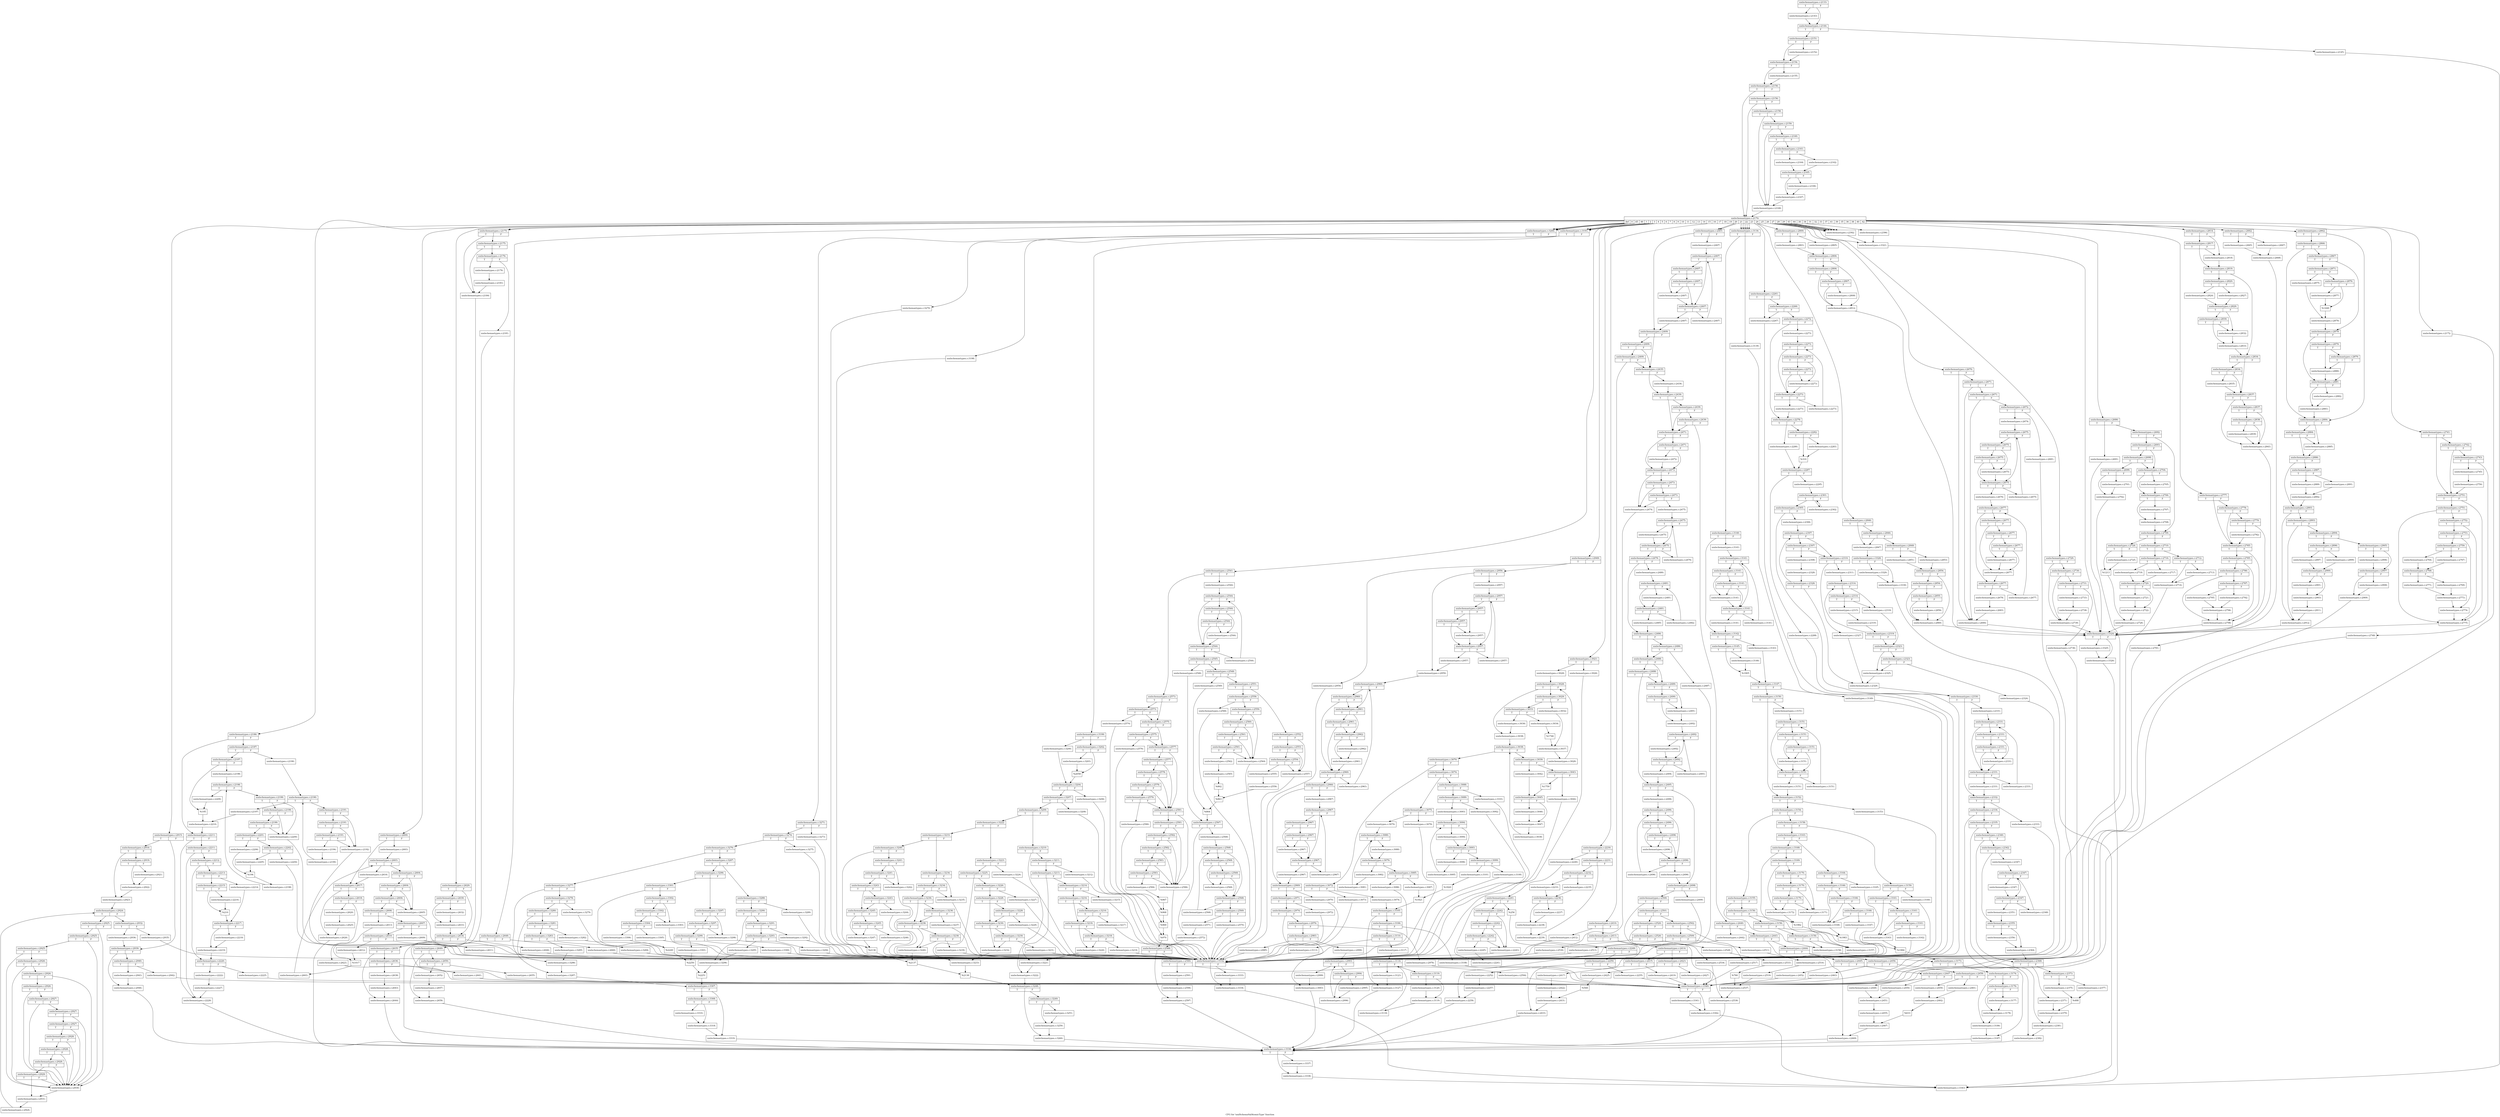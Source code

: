 digraph "CFG for 'xmlSchemaValAtomicType' function" {
	label="CFG for 'xmlSchemaValAtomicType' function";

	Node0x57c9e80 [shape=record,label="{xmlschemastypes.c:2133:|{<s0>T|<s1>F}}"];
	Node0x57c9e80 -> Node0x57cc720;
	Node0x57c9e80 -> Node0x57cc770;
	Node0x57cc720 [shape=record,label="{xmlschemastypes.c:2143:}"];
	Node0x57cc720 -> Node0x57cc770;
	Node0x57cc770 [shape=record,label="{xmlschemastypes.c:2144:|{<s0>T|<s1>F}}"];
	Node0x57cc770 -> Node0x57ccb90;
	Node0x57cc770 -> Node0x57ccbe0;
	Node0x57ccb90 [shape=record,label="{xmlschemastypes.c:2145:}"];
	Node0x57ccb90 -> Node0x57c9ed0;
	Node0x57ccbe0 [shape=record,label="{xmlschemastypes.c:2151:|{<s0>T|<s1>F}}"];
	Node0x57ccbe0 -> Node0x57cd0a0;
	Node0x57ccbe0 -> Node0x57cd0f0;
	Node0x57cd0a0 [shape=record,label="{xmlschemastypes.c:2152:}"];
	Node0x57cd0a0 -> Node0x57cd0f0;
	Node0x57cd0f0 [shape=record,label="{xmlschemastypes.c:2154:|{<s0>T|<s1>F}}"];
	Node0x57cd0f0 -> Node0x57cd5b0;
	Node0x57cd0f0 -> Node0x57cd600;
	Node0x57cd5b0 [shape=record,label="{xmlschemastypes.c:2155:}"];
	Node0x57cd5b0 -> Node0x57cd600;
	Node0x57cd600 [shape=record,label="{xmlschemastypes.c:2156:|{<s0>T|<s1>F}}"];
	Node0x57cd600 -> Node0x57cdbf0;
	Node0x57cd600 -> Node0x57cdba0;
	Node0x57cdbf0 [shape=record,label="{xmlschemastypes.c:2156:|{<s0>T|<s1>F}}"];
	Node0x57cdbf0 -> Node0x57cdb50;
	Node0x57cdbf0 -> Node0x57cdba0;
	Node0x57cdb50 [shape=record,label="{xmlschemastypes.c:2158:|{<s0>T|<s1>F}}"];
	Node0x57cdb50 -> Node0x57ce300;
	Node0x57cdb50 -> Node0x57ce230;
	Node0x57ce300 [shape=record,label="{xmlschemastypes.c:2159:|{<s0>T|<s1>F}}"];
	Node0x57ce300 -> Node0x57ce280;
	Node0x57ce300 -> Node0x57ce230;
	Node0x57ce280 [shape=record,label="{xmlschemastypes.c:2160:|{<s0>T|<s1>F}}"];
	Node0x57ce280 -> Node0x57ce1e0;
	Node0x57ce280 -> Node0x57ce230;
	Node0x57ce1e0 [shape=record,label="{xmlschemastypes.c:2161:|{<s0>T|<s1>F}}"];
	Node0x57ce1e0 -> Node0x57cee20;
	Node0x57ce1e0 -> Node0x57ceec0;
	Node0x57cee20 [shape=record,label="{xmlschemastypes.c:2162:}"];
	Node0x57cee20 -> Node0x57cee70;
	Node0x57ceec0 [shape=record,label="{xmlschemastypes.c:2164:}"];
	Node0x57ceec0 -> Node0x57cee70;
	Node0x57cee70 [shape=record,label="{xmlschemastypes.c:2165:|{<s0>T|<s1>F}}"];
	Node0x57cee70 -> Node0x57cf7d0;
	Node0x57cee70 -> Node0x57cf820;
	Node0x57cf7d0 [shape=record,label="{xmlschemastypes.c:2166:}"];
	Node0x57cf7d0 -> Node0x57cf820;
	Node0x57cf820 [shape=record,label="{xmlschemastypes.c:2167:}"];
	Node0x57cf820 -> Node0x57ce230;
	Node0x57ce230 [shape=record,label="{xmlschemastypes.c:2168:}"];
	Node0x57ce230 -> Node0x57cdba0;
	Node0x57cdba0 [shape=record,label="{xmlschemastypes.c:2170:|{<s0>def|<s1>0|<s2>45|<s3>46|<s4>1|<s5>2|<s6>3|<s7>4|<s8>5|<s9>6|<s10>7|<s11>8|<s12>9|<s13>10|<s14>11|<s15>12|<s16>13|<s17>14|<s18>15|<s19>16|<s20>17|<s21>18|<s22>19|<s23>20|<s24>21|<s25>22|<s26>23|<s27>24|<s28>25|<s29>26|<s30>27|<s31>28|<s32>29|<s33>43|<s34>44|<s35>30|<s36>34|<s37>31|<s38>32|<s39>33|<s40>37|<s41>41|<s42>39|<s43>35|<s44>36|<s45>38|<s46>40|<s47>42}}"];
	Node0x57cdba0 -> Node0x57cff20;
	Node0x57cdba0 -> Node0x57d0430;
	Node0x57cdba0 -> Node0x57d0d70;
	Node0x57cdba0 -> Node0x57d0d70;
	Node0x57cdba0 -> Node0x57d23d0;
	Node0x57cdba0 -> Node0x57d9990;
	Node0x57cdba0 -> Node0x57ddf90;
	Node0x57cdba0 -> Node0x57f00f0;
	Node0x57cdba0 -> Node0x57f00f0;
	Node0x57cdba0 -> Node0x57f00f0;
	Node0x57cdba0 -> Node0x57f00f0;
	Node0x57cdba0 -> Node0x57f00f0;
	Node0x57cdba0 -> Node0x57f00f0;
	Node0x57cdba0 -> Node0x57f00f0;
	Node0x57cdba0 -> Node0x57f00f0;
	Node0x57cdba0 -> Node0x57f11b0;
	Node0x57cdba0 -> Node0x57f0b60;
	Node0x57cdba0 -> Node0x57f0b60;
	Node0x57cdba0 -> Node0x5807eb0;
	Node0x57cdba0 -> Node0x58169b0;
	Node0x57cdba0 -> Node0x581ae20;
	Node0x57cdba0 -> Node0x581d850;
	Node0x57cdba0 -> Node0x581f310;
	Node0x57cdba0 -> Node0x5820140;
	Node0x57cdba0 -> Node0x5824710;
	Node0x57cdba0 -> Node0x582c7f0;
	Node0x57cdba0 -> Node0x582e330;
	Node0x57cdba0 -> Node0x5794460;
	Node0x57cdba0 -> Node0x5798230;
	Node0x57cdba0 -> Node0x579ac20;
	Node0x57cdba0 -> Node0x5854910;
	Node0x57cdba0 -> Node0x5856d90;
	Node0x57cdba0 -> Node0x585f9d0;
	Node0x57cdba0 -> Node0x5868440;
	Node0x57cdba0 -> Node0x5872700;
	Node0x57cdba0 -> Node0x5883eb0;
	Node0x57cdba0 -> Node0x5883eb0;
	Node0x57cdba0 -> Node0x5883eb0;
	Node0x57cdba0 -> Node0x5883eb0;
	Node0x57cdba0 -> Node0x5883eb0;
	Node0x57cdba0 -> Node0x5891270;
	Node0x57cdba0 -> Node0x5891270;
	Node0x57cdba0 -> Node0x5891270;
	Node0x57cdba0 -> Node0x5891270;
	Node0x57cdba0 -> Node0x589ef80;
	Node0x57cdba0 -> Node0x589ef80;
	Node0x57cdba0 -> Node0x589ef80;
	Node0x57cdba0 -> Node0x589ef80;
	Node0x57d0430 [shape=record,label="{xmlschemastypes.c:2172:}"];
	Node0x57d0430 -> Node0x57d0cc0;
	Node0x57d0d70 [shape=record,label="{xmlschemastypes.c:2175:|{<s0>T|<s1>F}}"];
	Node0x57d0d70 -> Node0x57d0f00;
	Node0x57d0d70 -> Node0x57d0eb0;
	Node0x57d0f00 [shape=record,label="{xmlschemastypes.c:2175:|{<s0>T|<s1>F}}"];
	Node0x57d0f00 -> Node0x57d0e60;
	Node0x57d0f00 -> Node0x57d0eb0;
	Node0x57d0e60 [shape=record,label="{xmlschemastypes.c:2176:|{<s0>T|<s1>F}}"];
	Node0x57d0e60 -> Node0x57d1690;
	Node0x57d0e60 -> Node0x57d1730;
	Node0x57d1690 [shape=record,label="{xmlschemastypes.c:2178:}"];
	Node0x57d1690 -> Node0x57d16e0;
	Node0x57d1730 [shape=record,label="{xmlschemastypes.c:2181:}"];
	Node0x57d1730 -> Node0x57d0cc0;
	Node0x57d16e0 [shape=record,label="{xmlschemastypes.c:2183:}"];
	Node0x57d16e0 -> Node0x57d0eb0;
	Node0x57d0eb0 [shape=record,label="{xmlschemastypes.c:2184:}"];
	Node0x57d0eb0 -> Node0x57d2320;
	Node0x57d23d0 [shape=record,label="{xmlschemastypes.c:2186:|{<s0>T|<s1>F}}"];
	Node0x57d23d0 -> Node0x57d2510;
	Node0x57d23d0 -> Node0x57d24c0;
	Node0x57d24c0 [shape=record,label="{xmlschemastypes.c:2187:|{<s0>T|<s1>F}}"];
	Node0x57d24c0 -> Node0x57d2bf0;
	Node0x57d24c0 -> Node0x57d2c90;
	Node0x57d2bf0 [shape=record,label="{xmlschemastypes.c:2190:}"];
	Node0x57d2bf0 -> Node0x57d2fe0;
	Node0x57d2fe0 [shape=record,label="{xmlschemastypes.c:2190:|{<s0>T|<s1>F}}"];
	Node0x57d2fe0 -> Node0x57d3430;
	Node0x57d2fe0 -> Node0x57d31a0;
	Node0x57d3430 [shape=record,label="{xmlschemastypes.c:2191:|{<s0>T|<s1>F}}"];
	Node0x57d3430 -> Node0x57d3620;
	Node0x57d3430 -> Node0x57d3790;
	Node0x57d3790 [shape=record,label="{xmlschemastypes.c:2191:|{<s0>T|<s1>F}}"];
	Node0x57d3790 -> Node0x57d3620;
	Node0x57d3790 -> Node0x57d3710;
	Node0x57d3710 [shape=record,label="{xmlschemastypes.c:2191:|{<s0>T|<s1>F}}"];
	Node0x57d3710 -> Node0x57d3620;
	Node0x57d3710 -> Node0x57d36c0;
	Node0x57d3620 [shape=record,label="{xmlschemastypes.c:2192:}"];
	Node0x57d3620 -> Node0x57d4100;
	Node0x57d36c0 [shape=record,label="{xmlschemastypes.c:2194:}"];
	Node0x57d36c0 -> Node0x57d3670;
	Node0x57d3670 [shape=record,label="{xmlschemastypes.c:2190:}"];
	Node0x57d3670 -> Node0x57d2fe0;
	Node0x57d31a0 [shape=record,label="{xmlschemastypes.c:2197:}"];
	Node0x57d31a0 -> Node0x57d2c40;
	Node0x57d2c90 [shape=record,label="{xmlschemastypes.c:2197:|{<s0>T|<s1>F}}"];
	Node0x57d2c90 -> Node0x57d4700;
	Node0x57d2c90 -> Node0x57d4750;
	Node0x57d4700 [shape=record,label="{xmlschemastypes.c:2198:}"];
	Node0x57d4700 -> Node0x57d4aa0;
	Node0x57d4aa0 [shape=record,label="{xmlschemastypes.c:2198:|{<s0>T|<s1>F}}"];
	Node0x57d4aa0 -> Node0x57d4ef0;
	Node0x57d4aa0 -> Node0x57d4c60;
	Node0x57d4ef0 [shape=record,label="{xmlschemastypes.c:2199:|{<s0>T|<s1>F}}"];
	Node0x57d4ef0 -> Node0x57d50e0;
	Node0x57d4ef0 -> Node0x57d5250;
	Node0x57d5250 [shape=record,label="{xmlschemastypes.c:2199:|{<s0>T|<s1>F}}"];
	Node0x57d5250 -> Node0x57d50e0;
	Node0x57d5250 -> Node0x57d51d0;
	Node0x57d51d0 [shape=record,label="{xmlschemastypes.c:2199:|{<s0>T|<s1>F}}"];
	Node0x57d51d0 -> Node0x57d50e0;
	Node0x57d51d0 -> Node0x57d5180;
	Node0x57d50e0 [shape=record,label="{xmlschemastypes.c:2200:}"];
	Node0x57d50e0 -> Node0x57d4100;
	Node0x57d5180 [shape=record,label="{xmlschemastypes.c:2201:|{<s0>T|<s1>F}}"];
	Node0x57d5180 -> Node0x57d5cc0;
	Node0x57d5180 -> Node0x57d5d60;
	Node0x57d5cc0 [shape=record,label="{xmlschemastypes.c:2202:|{<s0>T|<s1>F}}"];
	Node0x57d5cc0 -> Node0x57d62f0;
	Node0x57d5cc0 -> Node0x57d6340;
	Node0x57d62f0 [shape=record,label="{xmlschemastypes.c:2204:}"];
	Node0x57d62f0 -> Node0x57d4100;
	Node0x57d6340 [shape=record,label="{xmlschemastypes.c:2205:}"];
	Node0x57d6340 -> Node0x57d5d10;
	Node0x57d5d60 [shape=record,label="{xmlschemastypes.c:2206:}"];
	Node0x57d5d60 -> Node0x57d5d10;
	Node0x57d5d10 [shape=record,label="{%194}"];
	Node0x57d5d10 -> Node0x57d5130;
	Node0x57d5130 [shape=record,label="{xmlschemastypes.c:2198:}"];
	Node0x57d5130 -> Node0x57d4aa0;
	Node0x57d4c60 [shape=record,label="{xmlschemastypes.c:2209:}"];
	Node0x57d4c60 -> Node0x57d4750;
	Node0x57d4750 [shape=record,label="{%195}"];
	Node0x57d4750 -> Node0x57d2c40;
	Node0x57d2c40 [shape=record,label="{xmlschemastypes.c:2210:}"];
	Node0x57d2c40 -> Node0x57d2510;
	Node0x57d2510 [shape=record,label="{xmlschemastypes.c:2211:|{<s0>T|<s1>F}}"];
	Node0x57d2510 -> Node0x57d6f40;
	Node0x57d2510 -> Node0x57d6ef0;
	Node0x57d6f40 [shape=record,label="{xmlschemastypes.c:2211:|{<s0>T|<s1>F}}"];
	Node0x57d6f40 -> Node0x57d6ea0;
	Node0x57d6f40 -> Node0x57d6ef0;
	Node0x57d6ea0 [shape=record,label="{xmlschemastypes.c:2212:|{<s0>T|<s1>F}}"];
	Node0x57d6ea0 -> Node0x57d74d0;
	Node0x57d6ea0 -> Node0x57d7520;
	Node0x57d74d0 [shape=record,label="{xmlschemastypes.c:2213:|{<s0>T|<s1>F}}"];
	Node0x57d74d0 -> Node0x57d77c0;
	Node0x57d74d0 -> Node0x57d7860;
	Node0x57d77c0 [shape=record,label="{xmlschemastypes.c:2214:}"];
	Node0x57d77c0 -> Node0x57d7810;
	Node0x57d7860 [shape=record,label="{xmlschemastypes.c:2215:|{<s0>T|<s1>F}}"];
	Node0x57d7860 -> Node0x57d7de0;
	Node0x57d7860 -> Node0x57d7e30;
	Node0x57d7de0 [shape=record,label="{xmlschemastypes.c:2216:}"];
	Node0x57d7de0 -> Node0x57d7e30;
	Node0x57d7e30 [shape=record,label="{%210}"];
	Node0x57d7e30 -> Node0x57d7810;
	Node0x57d7810 [shape=record,label="{xmlschemastypes.c:2217:|{<s0>T|<s1>F}}"];
	Node0x57d7810 -> Node0x57d8470;
	Node0x57d7810 -> Node0x57d84c0;
	Node0x57d8470 [shape=record,label="{xmlschemastypes.c:2218:}"];
	Node0x57d8470 -> Node0x57d84c0;
	Node0x57d84c0 [shape=record,label="{xmlschemastypes.c:2219:}"];
	Node0x57d84c0 -> Node0x57d7520;
	Node0x57d7520 [shape=record,label="{xmlschemastypes.c:2220:|{<s0>T|<s1>F}}"];
	Node0x57d7520 -> Node0x57d8c40;
	Node0x57d7520 -> Node0x57d8ce0;
	Node0x57d8c40 [shape=record,label="{xmlschemastypes.c:2222:}"];
	Node0x57d8c40 -> Node0x57d8c90;
	Node0x57d8ce0 [shape=record,label="{xmlschemastypes.c:2225:}"];
	Node0x57d8ce0 -> Node0x57d0cc0;
	Node0x57d8c90 [shape=record,label="{xmlschemastypes.c:2227:}"];
	Node0x57d8c90 -> Node0x57d6ef0;
	Node0x57d6ef0 [shape=record,label="{xmlschemastypes.c:2228:}"];
	Node0x57d6ef0 -> Node0x57d2320;
	Node0x57d9990 [shape=record,label="{xmlschemastypes.c:2230:|{<s0>T|<s1>F}}"];
	Node0x57d9990 -> Node0x57d9af0;
	Node0x57d9990 -> Node0x57d9b90;
	Node0x57d9af0 [shape=record,label="{xmlschemastypes.c:2231:|{<s0>T|<s1>F}}"];
	Node0x57d9af0 -> Node0x57d9e90;
	Node0x57d9af0 -> Node0x57d9ee0;
	Node0x57d9e90 [shape=record,label="{xmlschemastypes.c:2232:|{<s0>T|<s1>F}}"];
	Node0x57d9e90 -> Node0x57da1e0;
	Node0x57d9e90 -> Node0x57da280;
	Node0x57da1e0 [shape=record,label="{xmlschemastypes.c:2233:}"];
	Node0x57da1e0 -> Node0x57da230;
	Node0x57da280 [shape=record,label="{xmlschemastypes.c:2235:}"];
	Node0x57da280 -> Node0x57da230;
	Node0x57da230 [shape=record,label="{xmlschemastypes.c:2236:|{<s0>T|<s1>F}}"];
	Node0x57da230 -> Node0x57daac0;
	Node0x57da230 -> Node0x57dab10;
	Node0x57daac0 [shape=record,label="{xmlschemastypes.c:2237:}"];
	Node0x57daac0 -> Node0x57dab10;
	Node0x57dab10 [shape=record,label="{xmlschemastypes.c:2238:}"];
	Node0x57dab10 -> Node0x57d9ee0;
	Node0x57d9ee0 [shape=record,label="{xmlschemastypes.c:2239:}"];
	Node0x57d9ee0 -> Node0x57d9b40;
	Node0x57d9b90 [shape=record,label="{xmlschemastypes.c:2240:}"];
	Node0x57d9b90 -> Node0x57db560;
	Node0x57db560 [shape=record,label="{xmlschemastypes.c:2241:|{<s0>T|<s1>F}}"];
	Node0x57db560 -> Node0x57dba10;
	Node0x57db560 -> Node0x57db780;
	Node0x57dba10 [shape=record,label="{xmlschemastypes.c:2242:|{<s0>T|<s1>F}}"];
	Node0x57dba10 -> Node0x57dbc00;
	Node0x57dba10 -> Node0x57dbd70;
	Node0x57dbd70 [shape=record,label="{xmlschemastypes.c:2242:|{<s0>T|<s1>F}}"];
	Node0x57dbd70 -> Node0x57dbc00;
	Node0x57dbd70 -> Node0x57dbcf0;
	Node0x57dbcf0 [shape=record,label="{xmlschemastypes.c:2242:|{<s0>T|<s1>F}}"];
	Node0x57dbcf0 -> Node0x57dbc00;
	Node0x57dbcf0 -> Node0x57dbca0;
	Node0x57dbc00 [shape=record,label="{xmlschemastypes.c:2243:}"];
	Node0x57dbc00 -> Node0x57d4100;
	Node0x57dbca0 [shape=record,label="{xmlschemastypes.c:2245:}"];
	Node0x57dbca0 -> Node0x57dbc50;
	Node0x57dbc50 [shape=record,label="{xmlschemastypes.c:2241:}"];
	Node0x57dbc50 -> Node0x57db560;
	Node0x57db780 [shape=record,label="{%256}"];
	Node0x57db780 -> Node0x57d9b40;
	Node0x57d9b40 [shape=record,label="{xmlschemastypes.c:2249:|{<s0>T|<s1>F}}"];
	Node0x57d9b40 -> Node0x57dcc90;
	Node0x57d9b40 -> Node0x57dcce0;
	Node0x57dcc90 [shape=record,label="{xmlschemastypes.c:2250:|{<s0>T|<s1>F}}"];
	Node0x57dcc90 -> Node0x57dd270;
	Node0x57dcc90 -> Node0x57dd310;
	Node0x57dd270 [shape=record,label="{xmlschemastypes.c:2252:}"];
	Node0x57dd270 -> Node0x57dd2c0;
	Node0x57dd310 [shape=record,label="{xmlschemastypes.c:2255:}"];
	Node0x57dd310 -> Node0x57d0cc0;
	Node0x57dd2c0 [shape=record,label="{xmlschemastypes.c:2257:}"];
	Node0x57dd2c0 -> Node0x57dcce0;
	Node0x57dcce0 [shape=record,label="{xmlschemastypes.c:2258:}"];
	Node0x57dcce0 -> Node0x57d2320;
	Node0x57ddf90 [shape=record,label="{xmlschemastypes.c:2261:|{<s0>T|<s1>F}}"];
	Node0x57ddf90 -> Node0x57df750;
	Node0x57ddf90 -> Node0x57df7f0;
	Node0x57df7f0 [shape=record,label="{xmlschemastypes.c:2266:|{<s0>T|<s1>F}}"];
	Node0x57df7f0 -> Node0x57df750;
	Node0x57df7f0 -> Node0x57df7a0;
	Node0x57df750 [shape=record,label="{xmlschemastypes.c:2267:}"];
	Node0x57df750 -> Node0x57d4100;
	Node0x57df7a0 [shape=record,label="{xmlschemastypes.c:2272:|{<s0>T|<s1>F}}"];
	Node0x57df7a0 -> Node0x57dfef0;
	Node0x57df7a0 -> Node0x57dff40;
	Node0x57dfef0 [shape=record,label="{xmlschemastypes.c:2273:}"];
	Node0x57dfef0 -> Node0x57e0160;
	Node0x57e0160 [shape=record,label="{xmlschemastypes.c:2273:|{<s0>T|<s1>F}}"];
	Node0x57e0160 -> Node0x57e0400;
	Node0x57e0160 -> Node0x57e04a0;
	Node0x57e04a0 [shape=record,label="{xmlschemastypes.c:2273:|{<s0>T|<s1>F}}"];
	Node0x57e04a0 -> Node0x57e0700;
	Node0x57e04a0 -> Node0x57e0450;
	Node0x57e0700 [shape=record,label="{xmlschemastypes.c:2273:|{<s0>T|<s1>F}}"];
	Node0x57e0700 -> Node0x57e0400;
	Node0x57e0700 -> Node0x57e0450;
	Node0x57e0450 [shape=record,label="{xmlschemastypes.c:2273:}"];
	Node0x57e0450 -> Node0x57e0400;
	Node0x57e0400 [shape=record,label="{xmlschemastypes.c:2273:|{<s0>T|<s1>F}}"];
	Node0x57e0400 -> Node0x57e0b30;
	Node0x57e0400 -> Node0x57e0380;
	Node0x57e0b30 [shape=record,label="{xmlschemastypes.c:2273:}"];
	Node0x57e0b30 -> Node0x57e0160;
	Node0x57e0380 [shape=record,label="{xmlschemastypes.c:2273:}"];
	Node0x57e0380 -> Node0x57dff40;
	Node0x57dff40 [shape=record,label="{xmlschemastypes.c:2278:|{<s0>T|<s1>F}}"];
	Node0x57dff40 -> Node0x57e1290;
	Node0x57dff40 -> Node0x57e1330;
	Node0x57e1290 [shape=record,label="{xmlschemastypes.c:2280:}"];
	Node0x57e1290 -> Node0x57e12e0;
	Node0x57e1330 [shape=record,label="{xmlschemastypes.c:2282:|{<s0>T|<s1>F}}"];
	Node0x57e1330 -> Node0x57e1b20;
	Node0x57e1330 -> Node0x57e1b70;
	Node0x57e1b20 [shape=record,label="{xmlschemastypes.c:2283:}"];
	Node0x57e1b20 -> Node0x57e1b70;
	Node0x57e1b70 [shape=record,label="{%310}"];
	Node0x57e1b70 -> Node0x57e12e0;
	Node0x57e12e0 [shape=record,label="{xmlschemastypes.c:2287:|{<s0>T|<s1>F}}"];
	Node0x57e12e0 -> Node0x57e2240;
	Node0x57e12e0 -> Node0x57e2290;
	Node0x57e2240 [shape=record,label="{xmlschemastypes.c:2288:}"];
	Node0x57e2240 -> Node0x57d4100;
	Node0x57e2290 [shape=record,label="{xmlschemastypes.c:2295:}"];
	Node0x57e2290 -> Node0x57e2a20;
	Node0x57e2a20 [shape=record,label="{xmlschemastypes.c:2301:|{<s0>T|<s1>F}}"];
	Node0x57e2a20 -> Node0x57e2ed0;
	Node0x57e2a20 -> Node0x57e2c40;
	Node0x57e2ed0 [shape=record,label="{xmlschemastypes.c:2302:}"];
	Node0x57e2ed0 -> Node0x57e2a20;
	Node0x57e2c40 [shape=record,label="{xmlschemastypes.c:2305:|{<s0>T|<s1>F}}"];
	Node0x57e2c40 -> Node0x57e3350;
	Node0x57e2c40 -> Node0x57e33a0;
	Node0x57e3350 [shape=record,label="{xmlschemastypes.c:2306:}"];
	Node0x57e3350 -> Node0x57e3880;
	Node0x57e3880 [shape=record,label="{xmlschemastypes.c:2307:|{<s0>T|<s1>F}}"];
	Node0x57e3880 -> Node0x57e3c40;
	Node0x57e3880 -> Node0x57e3bf0;
	Node0x57e3c40 [shape=record,label="{xmlschemastypes.c:2307:|{<s0>T|<s1>F}}"];
	Node0x57e3c40 -> Node0x57e3b50;
	Node0x57e3c40 -> Node0x57e3bf0;
	Node0x57e3b50 [shape=record,label="{xmlschemastypes.c:2308:}"];
	Node0x57e3b50 -> Node0x57e3ba0;
	Node0x57e3bf0 [shape=record,label="{xmlschemastypes.c:2310:|{<s0>T|<s1>F}}"];
	Node0x57e3bf0 -> Node0x57e4a80;
	Node0x57e3bf0 -> Node0x57e4b20;
	Node0x57e4a80 [shape=record,label="{xmlschemastypes.c:2311:}"];
	Node0x57e4a80 -> Node0x57e52e0;
	Node0x57e52e0 [shape=record,label="{xmlschemastypes.c:2314:|{<s0>T|<s1>F}}"];
	Node0x57e52e0 -> Node0x57e5700;
	Node0x57e52e0 -> Node0x57e56b0;
	Node0x57e5700 [shape=record,label="{xmlschemastypes.c:2314:|{<s0>T|<s1>F}}"];
	Node0x57e5700 -> Node0x57e5610;
	Node0x57e5700 -> Node0x57e56b0;
	Node0x57e5610 [shape=record,label="{xmlschemastypes.c:2315:}"];
	Node0x57e5610 -> Node0x57e5660;
	Node0x57e56b0 [shape=record,label="{xmlschemastypes.c:2318:}"];
	Node0x57e56b0 -> Node0x57e5240;
	Node0x57e5660 [shape=record,label="{xmlschemastypes.c:2319:}"];
	Node0x57e5660 -> Node0x57e5290;
	Node0x57e5290 [shape=record,label="{xmlschemastypes.c:2319:|{<s0>T|<s1>F}}"];
	Node0x57e5290 -> Node0x57e52e0;
	Node0x57e5290 -> Node0x57e5240;
	Node0x57e5240 [shape=record,label="{xmlschemastypes.c:2323:|{<s0>T|<s1>F}}"];
	Node0x57e5240 -> Node0x57e69b0;
	Node0x57e5240 -> Node0x57e6960;
	Node0x57e69b0 [shape=record,label="{xmlschemastypes.c:2323:|{<s0>T|<s1>F}}"];
	Node0x57e69b0 -> Node0x57e6960;
	Node0x57e69b0 -> Node0x57e6910;
	Node0x57e6910 [shape=record,label="{xmlschemastypes.c:2324:}"];
	Node0x57e6910 -> Node0x57d4100;
	Node0x57e6960 [shape=record,label="{xmlschemastypes.c:2325:}"];
	Node0x57e6960 -> Node0x57e37e0;
	Node0x57e4b20 [shape=record,label="{xmlschemastypes.c:2327:}"];
	Node0x57e4b20 -> Node0x57e37e0;
	Node0x57e3ba0 [shape=record,label="{xmlschemastypes.c:2328:}"];
	Node0x57e3ba0 -> Node0x57e3830;
	Node0x57e3830 [shape=record,label="{xmlschemastypes.c:2328:|{<s0>T|<s1>F}}"];
	Node0x57e3830 -> Node0x57e3880;
	Node0x57e3830 -> Node0x57e37e0;
	Node0x57e37e0 [shape=record,label="{xmlschemastypes.c:2329:}"];
	Node0x57e37e0 -> Node0x57e33a0;
	Node0x57e33a0 [shape=record,label="{xmlschemastypes.c:2330:|{<s0>T|<s1>F}}"];
	Node0x57e33a0 -> Node0x57e4ad0;
	Node0x57e33a0 -> Node0x57e74c0;
	Node0x57e4ad0 [shape=record,label="{xmlschemastypes.c:2331:}"];
	Node0x57e4ad0 -> Node0x57e76e0;
	Node0x57e76e0 [shape=record,label="{xmlschemastypes.c:2331:|{<s0>T|<s1>F}}"];
	Node0x57e76e0 -> Node0x57e7980;
	Node0x57e76e0 -> Node0x57e7a20;
	Node0x57e7a20 [shape=record,label="{xmlschemastypes.c:2331:|{<s0>T|<s1>F}}"];
	Node0x57e7a20 -> Node0x57e7c80;
	Node0x57e7a20 -> Node0x57e79d0;
	Node0x57e7c80 [shape=record,label="{xmlschemastypes.c:2331:|{<s0>T|<s1>F}}"];
	Node0x57e7c80 -> Node0x57e7980;
	Node0x57e7c80 -> Node0x57e79d0;
	Node0x57e79d0 [shape=record,label="{xmlschemastypes.c:2331:}"];
	Node0x57e79d0 -> Node0x57e7980;
	Node0x57e7980 [shape=record,label="{xmlschemastypes.c:2331:|{<s0>T|<s1>F}}"];
	Node0x57e7980 -> Node0x57e80b0;
	Node0x57e7980 -> Node0x57e7900;
	Node0x57e80b0 [shape=record,label="{xmlschemastypes.c:2331:}"];
	Node0x57e80b0 -> Node0x57e76e0;
	Node0x57e7900 [shape=record,label="{xmlschemastypes.c:2331:}"];
	Node0x57e7900 -> Node0x57e74c0;
	Node0x57e74c0 [shape=record,label="{xmlschemastypes.c:2332:|{<s0>T|<s1>F}}"];
	Node0x57e74c0 -> Node0x57e8700;
	Node0x57e74c0 -> Node0x57e8750;
	Node0x57e8700 [shape=record,label="{xmlschemastypes.c:2333:}"];
	Node0x57e8700 -> Node0x57d4100;
	Node0x57e8750 [shape=record,label="{xmlschemastypes.c:2334:|{<s0>T|<s1>F}}"];
	Node0x57e8750 -> Node0x57e8bf0;
	Node0x57e8750 -> Node0x57e8c40;
	Node0x57e8bf0 [shape=record,label="{xmlschemastypes.c:2335:|{<s0>T|<s1>F}}"];
	Node0x57e8bf0 -> Node0x57e91d0;
	Node0x57e8bf0 -> Node0x57e9220;
	Node0x57e91d0 [shape=record,label="{xmlschemastypes.c:2340:|{<s0>T|<s1>F}}"];
	Node0x57e91d0 -> Node0x57e9580;
	Node0x57e91d0 -> Node0x57e95d0;
	Node0x57e9580 [shape=record,label="{xmlschemastypes.c:2342:|{<s0>T|<s1>F}}"];
	Node0x57e9580 -> Node0x57e9930;
	Node0x57e9580 -> Node0x57e9980;
	Node0x57e9930 [shape=record,label="{xmlschemastypes.c:2347:}"];
	Node0x57e9930 -> Node0x57e9ca0;
	Node0x57e9ca0 [shape=record,label="{xmlschemastypes.c:2347:|{<s0>T|<s1>F}}"];
	Node0x57e9ca0 -> Node0x57e9f30;
	Node0x57e9ca0 -> Node0x57e9ee0;
	Node0x57e9f30 [shape=record,label="{xmlschemastypes.c:2347:}"];
	Node0x57e9f30 -> Node0x57e9ee0;
	Node0x57e9ee0 [shape=record,label="{xmlschemastypes.c:2347:|{<s0>T|<s1>F}}"];
	Node0x57e9ee0 -> Node0x57ea5d0;
	Node0x57e9ee0 -> Node0x57e9e60;
	Node0x57ea5d0 [shape=record,label="{xmlschemastypes.c:2348:}"];
	Node0x57ea5d0 -> Node0x57e9ca0;
	Node0x57e9e60 [shape=record,label="{xmlschemastypes.c:2351:}"];
	Node0x57e9e60 -> Node0x57e9980;
	Node0x57e9980 [shape=record,label="{xmlschemastypes.c:2355:|{<s0>T|<s1>F}}"];
	Node0x57e9980 -> Node0x57eac70;
	Node0x57e9980 -> Node0x57eacc0;
	Node0x57eac70 [shape=record,label="{xmlschemastypes.c:2356:}"];
	Node0x57eac70 -> Node0x57eacc0;
	Node0x57eacc0 [shape=record,label="{xmlschemastypes.c:2364:}"];
	Node0x57eacc0 -> Node0x57e95d0;
	Node0x57e95d0 [shape=record,label="{xmlschemastypes.c:2368:|{<s0>T|<s1>F}}"];
	Node0x57e95d0 -> Node0x55d4e20;
	Node0x57e95d0 -> Node0x57eda50;
	Node0x55d4e20 [shape=record,label="{xmlschemastypes.c:2371:}"];
	Node0x55d4e20 -> Node0x55d5150;
	Node0x57eda50 [shape=record,label="{xmlschemastypes.c:2373:|{<s0>T|<s1>F}}"];
	Node0x57eda50 -> Node0x57eea40;
	Node0x57eda50 -> Node0x57eeae0;
	Node0x57eea40 [shape=record,label="{xmlschemastypes.c:2375:}"];
	Node0x57eea40 -> Node0x57eea90;
	Node0x57eeae0 [shape=record,label="{xmlschemastypes.c:2377:}"];
	Node0x57eeae0 -> Node0x57eea90;
	Node0x57eea90 [shape=record,label="{%488}"];
	Node0x57eea90 -> Node0x55d5150;
	Node0x55d5150 [shape=record,label="{xmlschemastypes.c:2379:}"];
	Node0x55d5150 -> Node0x57e9220;
	Node0x57e9220 [shape=record,label="{xmlschemastypes.c:2381:}"];
	Node0x57e9220 -> Node0x57e8c40;
	Node0x57e8c40 [shape=record,label="{xmlschemastypes.c:2382:}"];
	Node0x57e8c40 -> Node0x57d2320;
	Node0x57f00f0 [shape=record,label="{xmlschemastypes.c:2392:}"];
	Node0x57f00f0 -> Node0x57cff20;
	Node0x57f11b0 [shape=record,label="{xmlschemastypes.c:2396:}"];
	Node0x57f11b0 -> Node0x57cff20;
	Node0x57f0b60 [shape=record,label="{xmlschemastypes.c:2401:|{<s0>T|<s1>F}}"];
	Node0x57f0b60 -> Node0x57f2520;
	Node0x57f0b60 -> Node0x57f2570;
	Node0x57f2520 [shape=record,label="{xmlschemastypes.c:2407:}"];
	Node0x57f2520 -> Node0x57f2790;
	Node0x57f2790 [shape=record,label="{xmlschemastypes.c:2407:|{<s0>T|<s1>F}}"];
	Node0x57f2790 -> Node0x57f29f0;
	Node0x57f2790 -> Node0x57f2a90;
	Node0x57f2a90 [shape=record,label="{xmlschemastypes.c:2407:|{<s0>T|<s1>F}}"];
	Node0x57f2a90 -> Node0x57f2cf0;
	Node0x57f2a90 -> Node0x57f2a40;
	Node0x57f2cf0 [shape=record,label="{xmlschemastypes.c:2407:|{<s0>T|<s1>F}}"];
	Node0x57f2cf0 -> Node0x57f29f0;
	Node0x57f2cf0 -> Node0x57f2a40;
	Node0x57f2a40 [shape=record,label="{xmlschemastypes.c:2407:}"];
	Node0x57f2a40 -> Node0x57f29f0;
	Node0x57f29f0 [shape=record,label="{xmlschemastypes.c:2407:|{<s0>T|<s1>F}}"];
	Node0x57f29f0 -> Node0x57f3120;
	Node0x57f29f0 -> Node0x57f2970;
	Node0x57f3120 [shape=record,label="{xmlschemastypes.c:2407:}"];
	Node0x57f3120 -> Node0x57f2790;
	Node0x57f2970 [shape=record,label="{xmlschemastypes.c:2407:}"];
	Node0x57f2970 -> Node0x57f2570;
	Node0x57f2570 [shape=record,label="{xmlschemastypes.c:2409:|{<s0>T|<s1>F}}"];
	Node0x57f2570 -> Node0x57f3850;
	Node0x57f2570 -> Node0x57f3780;
	Node0x57f3850 [shape=record,label="{xmlschemastypes.c:2409:|{<s0>T|<s1>F}}"];
	Node0x57f3850 -> Node0x57f37d0;
	Node0x57f3850 -> Node0x57f3780;
	Node0x57f37d0 [shape=record,label="{xmlschemastypes.c:2409:|{<s0>T|<s1>F}}"];
	Node0x57f37d0 -> Node0x57f3730;
	Node0x57f37d0 -> Node0x57f3780;
	Node0x57f3730 [shape=record,label="{xmlschemastypes.c:2410:|{<s0>T|<s1>F}}"];
	Node0x57f3730 -> Node0x57f45e0;
	Node0x57f3730 -> Node0x57f4630;
	Node0x57f45e0 [shape=record,label="{xmlschemastypes.c:2412:}"];
	Node0x57f45e0 -> Node0x57d4100;
	Node0x57f4630 [shape=record,label="{xmlschemastypes.c:2413:|{<s0>T|<s1>F}}"];
	Node0x57f4630 -> Node0x57f4a90;
	Node0x57f4630 -> Node0x57f4ae0;
	Node0x57f4a90 [shape=record,label="{xmlschemastypes.c:2414:|{<s0>T|<s1>F}}"];
	Node0x57f4a90 -> Node0x57f4e20;
	Node0x57f4a90 -> Node0x57f4ec0;
	Node0x57f4e20 [shape=record,label="{xmlschemastypes.c:2415:|{<s0>T|<s1>F}}"];
	Node0x57f4e20 -> Node0x57f53d0;
	Node0x57f4e20 -> Node0x57f5470;
	Node0x57f53d0 [shape=record,label="{xmlschemastypes.c:2417:}"];
	Node0x57f53d0 -> Node0x57f5420;
	Node0x57f5470 [shape=record,label="{xmlschemastypes.c:2419:}"];
	Node0x57f5470 -> Node0x57d0cc0;
	Node0x57f5420 [shape=record,label="{xmlschemastypes.c:2422:}"];
	Node0x57f5420 -> Node0x57f4e70;
	Node0x57f4ec0 [shape=record,label="{xmlschemastypes.c:2423:|{<s0>T|<s1>F}}"];
	Node0x57f4ec0 -> Node0x57f6180;
	Node0x57f4ec0 -> Node0x57f6220;
	Node0x57f6180 [shape=record,label="{xmlschemastypes.c:2425:}"];
	Node0x57f6180 -> Node0x57f61d0;
	Node0x57f6220 [shape=record,label="{xmlschemastypes.c:2427:}"];
	Node0x57f6220 -> Node0x57d0cc0;
	Node0x57f61d0 [shape=record,label="{%568}"];
	Node0x57f61d0 -> Node0x57f4e70;
	Node0x57f4e70 [shape=record,label="{xmlschemastypes.c:2431:}"];
	Node0x57f4e70 -> Node0x57f4ae0;
	Node0x57f4ae0 [shape=record,label="{xmlschemastypes.c:2433:}"];
	Node0x57f4ae0 -> Node0x57d2320;
	Node0x57f3780 [shape=record,label="{xmlschemastypes.c:2435:|{<s0>T|<s1>F}}"];
	Node0x57f3780 -> Node0x57f70c0;
	Node0x57f3780 -> Node0x57f7110;
	Node0x57f70c0 [shape=record,label="{xmlschemastypes.c:2436:}"];
	Node0x57f70c0 -> Node0x57f7110;
	Node0x57f7110 [shape=record,label="{xmlschemastypes.c:2439:|{<s0>T|<s1>F}}"];
	Node0x57f7110 -> Node0x57f79d0;
	Node0x57f7110 -> Node0x57f7900;
	Node0x57f79d0 [shape=record,label="{xmlschemastypes.c:2439:|{<s0>T|<s1>F}}"];
	Node0x57f79d0 -> Node0x57f7950;
	Node0x57f79d0 -> Node0x57f7900;
	Node0x57f7950 [shape=record,label="{xmlschemastypes.c:2439:|{<s0>T|<s1>F}}"];
	Node0x57f7950 -> Node0x57f78b0;
	Node0x57f7950 -> Node0x57f7900;
	Node0x57f78b0 [shape=record,label="{xmlschemastypes.c:2440:|{<s0>T|<s1>F}}"];
	Node0x57f78b0 -> Node0x57f8860;
	Node0x57f78b0 -> Node0x57f88b0;
	Node0x57f8860 [shape=record,label="{xmlschemastypes.c:2442:}"];
	Node0x57f8860 -> Node0x57d4100;
	Node0x57f88b0 [shape=record,label="{xmlschemastypes.c:2443:|{<s0>T|<s1>F}}"];
	Node0x57f88b0 -> Node0x57f8d50;
	Node0x57f88b0 -> Node0x57f8da0;
	Node0x57f8d50 [shape=record,label="{xmlschemastypes.c:2444:|{<s0>T|<s1>F}}"];
	Node0x57f8d50 -> Node0x57f9160;
	Node0x57f8d50 -> Node0x57f9200;
	Node0x57f9160 [shape=record,label="{xmlschemastypes.c:2445:|{<s0>T|<s1>F}}"];
	Node0x57f9160 -> Node0x57f9790;
	Node0x57f9160 -> Node0x57f9830;
	Node0x57f9790 [shape=record,label="{xmlschemastypes.c:2447:|{<s0>T|<s1>F}}"];
	Node0x57f9790 -> Node0x57f9b90;
	Node0x57f9790 -> Node0x57f9c30;
	Node0x57f9b90 [shape=record,label="{xmlschemastypes.c:2448:}"];
	Node0x57f9b90 -> Node0x57f9be0;
	Node0x57f9c30 [shape=record,label="{xmlschemastypes.c:2450:}"];
	Node0x57f9c30 -> Node0x57f9be0;
	Node0x57f9be0 [shape=record,label="{xmlschemastypes.c:2451:}"];
	Node0x57f9be0 -> Node0x57f97e0;
	Node0x57f9830 [shape=record,label="{xmlschemastypes.c:2452:}"];
	Node0x57f9830 -> Node0x57d0cc0;
	Node0x57f97e0 [shape=record,label="{xmlschemastypes.c:2455:}"];
	Node0x57f97e0 -> Node0x57f91b0;
	Node0x57f9200 [shape=record,label="{xmlschemastypes.c:2456:|{<s0>T|<s1>F}}"];
	Node0x57f9200 -> Node0x57faea0;
	Node0x57f9200 -> Node0x57faf40;
	Node0x57faea0 [shape=record,label="{xmlschemastypes.c:2458:|{<s0>T|<s1>F}}"];
	Node0x57faea0 -> Node0x57fb300;
	Node0x57faea0 -> Node0x57fb3a0;
	Node0x57fb300 [shape=record,label="{xmlschemastypes.c:2459:}"];
	Node0x57fb300 -> Node0x57fb350;
	Node0x57fb3a0 [shape=record,label="{xmlschemastypes.c:2461:}"];
	Node0x57fb3a0 -> Node0x57fb350;
	Node0x57fb350 [shape=record,label="{xmlschemastypes.c:2462:}"];
	Node0x57fb350 -> Node0x57faef0;
	Node0x57faf40 [shape=record,label="{xmlschemastypes.c:2463:}"];
	Node0x57faf40 -> Node0x57d0cc0;
	Node0x57faef0 [shape=record,label="{%633}"];
	Node0x57faef0 -> Node0x57f91b0;
	Node0x57f91b0 [shape=record,label="{xmlschemastypes.c:2467:}"];
	Node0x57f91b0 -> Node0x57f8da0;
	Node0x57f8da0 [shape=record,label="{xmlschemastypes.c:2469:}"];
	Node0x57f8da0 -> Node0x57d2320;
	Node0x57f7900 [shape=record,label="{xmlschemastypes.c:2471:|{<s0>T|<s1>F}}"];
	Node0x57f7900 -> Node0x57fc660;
	Node0x57f7900 -> Node0x57fc610;
	Node0x57fc660 [shape=record,label="{xmlschemastypes.c:2471:|{<s0>T|<s1>F}}"];
	Node0x57fc660 -> Node0x57fc5c0;
	Node0x57fc660 -> Node0x57fc610;
	Node0x57fc5c0 [shape=record,label="{xmlschemastypes.c:2472:}"];
	Node0x57fc5c0 -> Node0x57fc610;
	Node0x57fc610 [shape=record,label="{xmlschemastypes.c:2473:|{<s0>T|<s1>F}}"];
	Node0x57fc610 -> Node0x57fcf00;
	Node0x57fc610 -> Node0x57fd020;
	Node0x57fd020 [shape=record,label="{xmlschemastypes.c:2473:|{<s0>T|<s1>F}}"];
	Node0x57fd020 -> Node0x57fcf00;
	Node0x57fd020 -> Node0x57fcfa0;
	Node0x57fcfa0 [shape=record,label="{xmlschemastypes.c:2473:|{<s0>T|<s1>F}}"];
	Node0x57fcfa0 -> Node0x57fcf00;
	Node0x57fcfa0 -> Node0x57fcf50;
	Node0x57fcf00 [shape=record,label="{xmlschemastypes.c:2474:}"];
	Node0x57fcf00 -> Node0x57d4100;
	Node0x57fcf50 [shape=record,label="{xmlschemastypes.c:2475:}"];
	Node0x57fcf50 -> Node0x57fdc40;
	Node0x57fdc40 [shape=record,label="{xmlschemastypes.c:2475:|{<s0>T|<s1>F}}"];
	Node0x57fdc40 -> Node0x57fdf30;
	Node0x57fdc40 -> Node0x57fdee0;
	Node0x57fdf30 [shape=record,label="{xmlschemastypes.c:2475:}"];
	Node0x57fdf30 -> Node0x57fdee0;
	Node0x57fdee0 [shape=record,label="{xmlschemastypes.c:2475:|{<s0>T|<s1>F}}"];
	Node0x57fdee0 -> Node0x57fe570;
	Node0x57fdee0 -> Node0x57fde60;
	Node0x57fe570 [shape=record,label="{xmlschemastypes.c:2476:}"];
	Node0x57fe570 -> Node0x57fdc40;
	Node0x57fde60 [shape=record,label="{xmlschemastypes.c:2479:|{<s0>T|<s1>F}}"];
	Node0x57fde60 -> Node0x57feb20;
	Node0x57fde60 -> Node0x57feb70;
	Node0x57feb20 [shape=record,label="{xmlschemastypes.c:2480:}"];
	Node0x57feb20 -> Node0x57ff120;
	Node0x57ff120 [shape=record,label="{xmlschemastypes.c:2481:|{<s0>T|<s1>F}}"];
	Node0x57ff120 -> Node0x57ff410;
	Node0x57ff120 -> Node0x57ff3c0;
	Node0x57ff410 [shape=record,label="{xmlschemastypes.c:2481:}"];
	Node0x57ff410 -> Node0x57ff3c0;
	Node0x57ff3c0 [shape=record,label="{xmlschemastypes.c:2481:|{<s0>T|<s1>F}}"];
	Node0x57ff3c0 -> Node0x57ffa50;
	Node0x57ff3c0 -> Node0x57ff340;
	Node0x57ffa50 [shape=record,label="{xmlschemastypes.c:2482:}"];
	Node0x57ffa50 -> Node0x57ff120;
	Node0x57ff340 [shape=record,label="{xmlschemastypes.c:2485:}"];
	Node0x57ff340 -> Node0x57feb70;
	Node0x57feb70 [shape=record,label="{xmlschemastypes.c:2486:|{<s0>T|<s1>F}}"];
	Node0x57feb70 -> Node0x5800190;
	Node0x57feb70 -> Node0x5800140;
	Node0x5800190 [shape=record,label="{xmlschemastypes.c:2486:|{<s0>T|<s1>F}}"];
	Node0x5800190 -> Node0x58000f0;
	Node0x5800190 -> Node0x5800140;
	Node0x58000f0 [shape=record,label="{xmlschemastypes.c:2487:}"];
	Node0x58000f0 -> Node0x57d4100;
	Node0x5800140 [shape=record,label="{xmlschemastypes.c:2488:|{<s0>T|<s1>F}}"];
	Node0x5800140 -> Node0x58007a0;
	Node0x5800140 -> Node0x5800840;
	Node0x5800840 [shape=record,label="{xmlschemastypes.c:2488:|{<s0>T|<s1>F}}"];
	Node0x5800840 -> Node0x58007a0;
	Node0x5800840 -> Node0x58007f0;
	Node0x58007a0 [shape=record,label="{xmlschemastypes.c:2489:|{<s0>T|<s1>F}}"];
	Node0x58007a0 -> Node0x5801200;
	Node0x58007a0 -> Node0x58012a0;
	Node0x58012a0 [shape=record,label="{xmlschemastypes.c:2490:|{<s0>T|<s1>F}}"];
	Node0x58012a0 -> Node0x5801200;
	Node0x58012a0 -> Node0x5801250;
	Node0x5801200 [shape=record,label="{xmlschemastypes.c:2491:}"];
	Node0x5801200 -> Node0x5801250;
	Node0x5801250 [shape=record,label="{xmlschemastypes.c:2492:}"];
	Node0x5801250 -> Node0x5801bc0;
	Node0x5801bc0 [shape=record,label="{xmlschemastypes.c:2492:|{<s0>T|<s1>F}}"];
	Node0x5801bc0 -> Node0x5801eb0;
	Node0x5801bc0 -> Node0x5801e60;
	Node0x5801eb0 [shape=record,label="{xmlschemastypes.c:2492:}"];
	Node0x5801eb0 -> Node0x5801e60;
	Node0x5801e60 [shape=record,label="{xmlschemastypes.c:2492:|{<s0>T|<s1>F}}"];
	Node0x5801e60 -> Node0x5802500;
	Node0x5801e60 -> Node0x5801de0;
	Node0x5802500 [shape=record,label="{xmlschemastypes.c:2493:}"];
	Node0x5802500 -> Node0x5801bc0;
	Node0x5801de0 [shape=record,label="{xmlschemastypes.c:2494:}"];
	Node0x5801de0 -> Node0x58007f0;
	Node0x58007f0 [shape=record,label="{xmlschemastypes.c:2495:|{<s0>T|<s1>F}}"];
	Node0x58007f0 -> Node0x5802940;
	Node0x58007f0 -> Node0x5802990;
	Node0x5802940 [shape=record,label="{xmlschemastypes.c:2496:}"];
	Node0x5802940 -> Node0x5802bb0;
	Node0x5802bb0 [shape=record,label="{xmlschemastypes.c:2496:|{<s0>T|<s1>F}}"];
	Node0x5802bb0 -> Node0x5802e50;
	Node0x5802bb0 -> Node0x5802ef0;
	Node0x5802ef0 [shape=record,label="{xmlschemastypes.c:2496:|{<s0>T|<s1>F}}"];
	Node0x5802ef0 -> Node0x5803150;
	Node0x5802ef0 -> Node0x5802ea0;
	Node0x5803150 [shape=record,label="{xmlschemastypes.c:2496:|{<s0>T|<s1>F}}"];
	Node0x5803150 -> Node0x5802e50;
	Node0x5803150 -> Node0x5802ea0;
	Node0x5802ea0 [shape=record,label="{xmlschemastypes.c:2496:}"];
	Node0x5802ea0 -> Node0x5802e50;
	Node0x5802e50 [shape=record,label="{xmlschemastypes.c:2496:|{<s0>T|<s1>F}}"];
	Node0x5802e50 -> Node0x5803580;
	Node0x5802e50 -> Node0x5802dd0;
	Node0x5803580 [shape=record,label="{xmlschemastypes.c:2496:}"];
	Node0x5803580 -> Node0x5802bb0;
	Node0x5802dd0 [shape=record,label="{xmlschemastypes.c:2496:}"];
	Node0x5802dd0 -> Node0x5802990;
	Node0x5802990 [shape=record,label="{xmlschemastypes.c:2498:|{<s0>T|<s1>F}}"];
	Node0x5802990 -> Node0x5803bd0;
	Node0x5802990 -> Node0x5803c20;
	Node0x5803bd0 [shape=record,label="{xmlschemastypes.c:2499:}"];
	Node0x5803bd0 -> Node0x57d4100;
	Node0x5803c20 [shape=record,label="{xmlschemastypes.c:2500:|{<s0>T|<s1>F}}"];
	Node0x5803c20 -> Node0x58040c0;
	Node0x5803c20 -> Node0x5804110;
	Node0x58040c0 [shape=record,label="{xmlschemastypes.c:2501:|{<s0>T|<s1>F}}"];
	Node0x58040c0 -> Node0x58044d0;
	Node0x58040c0 -> Node0x5804570;
	Node0x58044d0 [shape=record,label="{xmlschemastypes.c:2502:|{<s0>T|<s1>F}}"];
	Node0x58044d0 -> Node0x5804b00;
	Node0x58044d0 -> Node0x5804ba0;
	Node0x5804b00 [shape=record,label="{xmlschemastypes.c:2509:|{<s0>T|<s1>F}}"];
	Node0x5804b00 -> Node0x5804f00;
	Node0x5804b00 -> Node0x5804fa0;
	Node0x5804f00 [shape=record,label="{xmlschemastypes.c:2511:}"];
	Node0x5804f00 -> Node0x5804f50;
	Node0x5804fa0 [shape=record,label="{xmlschemastypes.c:2513:}"];
	Node0x5804fa0 -> Node0x57d4100;
	Node0x5804f50 [shape=record,label="{xmlschemastypes.c:2516:}"];
	Node0x5804f50 -> Node0x5804b50;
	Node0x5804ba0 [shape=record,label="{xmlschemastypes.c:2517:}"];
	Node0x5804ba0 -> Node0x57d0cc0;
	Node0x5804b50 [shape=record,label="{xmlschemastypes.c:2519:}"];
	Node0x5804b50 -> Node0x5804520;
	Node0x5804570 [shape=record,label="{xmlschemastypes.c:2520:|{<s0>T|<s1>F}}"];
	Node0x5804570 -> Node0x58058f0;
	Node0x5804570 -> Node0x5806920;
	Node0x58058f0 [shape=record,label="{xmlschemastypes.c:2526:|{<s0>T|<s1>F}}"];
	Node0x58058f0 -> Node0x5806c60;
	Node0x58058f0 -> Node0x5806d00;
	Node0x5806c60 [shape=record,label="{xmlschemastypes.c:2528:}"];
	Node0x5806c60 -> Node0x5806cb0;
	Node0x5806d00 [shape=record,label="{xmlschemastypes.c:2530:}"];
	Node0x5806d00 -> Node0x57d4100;
	Node0x5806cb0 [shape=record,label="{xmlschemastypes.c:2533:}"];
	Node0x5806cb0 -> Node0x58068d0;
	Node0x5806920 [shape=record,label="{xmlschemastypes.c:2534:}"];
	Node0x5806920 -> Node0x57d0cc0;
	Node0x58068d0 [shape=record,label="{%780}"];
	Node0x58068d0 -> Node0x5804520;
	Node0x5804520 [shape=record,label="{xmlschemastypes.c:2537:}"];
	Node0x5804520 -> Node0x5804110;
	Node0x5804110 [shape=record,label="{xmlschemastypes.c:2538:}"];
	Node0x5804110 -> Node0x57d2320;
	Node0x5807eb0 [shape=record,label="{xmlschemastypes.c:2541:|{<s0>T|<s1>F}}"];
	Node0x5807eb0 -> Node0x5808370;
	Node0x5807eb0 -> Node0x5808410;
	Node0x5808370 [shape=record,label="{xmlschemastypes.c:2544:}"];
	Node0x5808370 -> Node0x5808660;
	Node0x5808660 [shape=record,label="{xmlschemastypes.c:2544:|{<s0>T|<s1>F}}"];
	Node0x5808660 -> Node0x58088c0;
	Node0x5808660 -> Node0x5808960;
	Node0x5808960 [shape=record,label="{xmlschemastypes.c:2544:|{<s0>T|<s1>F}}"];
	Node0x5808960 -> Node0x5808bc0;
	Node0x5808960 -> Node0x5808910;
	Node0x5808bc0 [shape=record,label="{xmlschemastypes.c:2544:|{<s0>T|<s1>F}}"];
	Node0x5808bc0 -> Node0x58088c0;
	Node0x5808bc0 -> Node0x5808910;
	Node0x5808910 [shape=record,label="{xmlschemastypes.c:2544:}"];
	Node0x5808910 -> Node0x58088c0;
	Node0x58088c0 [shape=record,label="{xmlschemastypes.c:2544:|{<s0>T|<s1>F}}"];
	Node0x58088c0 -> Node0x5808ff0;
	Node0x58088c0 -> Node0x5808840;
	Node0x5808ff0 [shape=record,label="{xmlschemastypes.c:2544:}"];
	Node0x5808ff0 -> Node0x5808660;
	Node0x5808840 [shape=record,label="{xmlschemastypes.c:2545:|{<s0>T|<s1>F}}"];
	Node0x5808840 -> Node0x58095a0;
	Node0x5808840 -> Node0x5809640;
	Node0x58095a0 [shape=record,label="{xmlschemastypes.c:2546:}"];
	Node0x58095a0 -> Node0x58095f0;
	Node0x5809640 [shape=record,label="{xmlschemastypes.c:2548:|{<s0>T|<s1>F}}"];
	Node0x5809640 -> Node0x5809db0;
	Node0x5809640 -> Node0x5809e50;
	Node0x5809db0 [shape=record,label="{xmlschemastypes.c:2549:}"];
	Node0x5809db0 -> Node0x5809e00;
	Node0x5809e50 [shape=record,label="{xmlschemastypes.c:2551:|{<s0>T|<s1>F}}"];
	Node0x5809e50 -> Node0x580a5c0;
	Node0x5809e50 -> Node0x580a660;
	Node0x580a5c0 [shape=record,label="{xmlschemastypes.c:2552:|{<s0>T|<s1>F}}"];
	Node0x580a5c0 -> Node0x580ae30;
	Node0x580a5c0 -> Node0x580ad60;
	Node0x580ae30 [shape=record,label="{xmlschemastypes.c:2553:|{<s0>T|<s1>F}}"];
	Node0x580ae30 -> Node0x580adb0;
	Node0x580ae30 -> Node0x580ad60;
	Node0x580adb0 [shape=record,label="{xmlschemastypes.c:2554:|{<s0>T|<s1>F}}"];
	Node0x580adb0 -> Node0x580acc0;
	Node0x580adb0 -> Node0x580ad60;
	Node0x580acc0 [shape=record,label="{xmlschemastypes.c:2555:}"];
	Node0x580acc0 -> Node0x580ad10;
	Node0x580ad60 [shape=record,label="{xmlschemastypes.c:2557:}"];
	Node0x580ad60 -> Node0x57d4100;
	Node0x580ad10 [shape=record,label="{xmlschemastypes.c:2558:}"];
	Node0x580ad10 -> Node0x580a610;
	Node0x580a660 [shape=record,label="{xmlschemastypes.c:2558:|{<s0>T|<s1>F}}"];
	Node0x580a660 -> Node0x580c050;
	Node0x580a660 -> Node0x580c0f0;
	Node0x580c050 [shape=record,label="{xmlschemastypes.c:2559:|{<s0>T|<s1>F}}"];
	Node0x580c050 -> Node0x580c940;
	Node0x580c050 -> Node0x580c7f0;
	Node0x580c940 [shape=record,label="{xmlschemastypes.c:2560:|{<s0>T|<s1>F}}"];
	Node0x580c940 -> Node0x580c8c0;
	Node0x580c940 -> Node0x580c7f0;
	Node0x580c8c0 [shape=record,label="{xmlschemastypes.c:2561:|{<s0>T|<s1>F}}"];
	Node0x580c8c0 -> Node0x580c840;
	Node0x580c8c0 -> Node0x580c7f0;
	Node0x580c840 [shape=record,label="{xmlschemastypes.c:2561:|{<s0>T|<s1>F}}"];
	Node0x580c840 -> Node0x580c750;
	Node0x580c840 -> Node0x580c7f0;
	Node0x580c750 [shape=record,label="{xmlschemastypes.c:2562:}"];
	Node0x580c750 -> Node0x580c7a0;
	Node0x580c7f0 [shape=record,label="{xmlschemastypes.c:2564:}"];
	Node0x580c7f0 -> Node0x57d4100;
	Node0x580c7a0 [shape=record,label="{xmlschemastypes.c:2565:}"];
	Node0x580c7a0 -> Node0x580c0a0;
	Node0x580c0f0 [shape=record,label="{xmlschemastypes.c:2566:}"];
	Node0x580c0f0 -> Node0x57d4100;
	Node0x580c0a0 [shape=record,label="{%862}"];
	Node0x580c0a0 -> Node0x580a610;
	Node0x580a610 [shape=record,label="{%863}"];
	Node0x580a610 -> Node0x5809e00;
	Node0x5809e00 [shape=record,label="{%864}"];
	Node0x5809e00 -> Node0x58095f0;
	Node0x58095f0 [shape=record,label="{xmlschemastypes.c:2567:|{<s0>T|<s1>F}}"];
	Node0x58095f0 -> Node0x580e200;
	Node0x58095f0 -> Node0x580e250;
	Node0x580e200 [shape=record,label="{xmlschemastypes.c:2568:}"];
	Node0x580e200 -> Node0x580e690;
	Node0x580e690 [shape=record,label="{xmlschemastypes.c:2568:|{<s0>T|<s1>F}}"];
	Node0x580e690 -> Node0x580e8d0;
	Node0x580e690 -> Node0x580e970;
	Node0x580e970 [shape=record,label="{xmlschemastypes.c:2568:|{<s0>T|<s1>F}}"];
	Node0x580e970 -> Node0x580ebd0;
	Node0x580e970 -> Node0x580e920;
	Node0x580ebd0 [shape=record,label="{xmlschemastypes.c:2568:|{<s0>T|<s1>F}}"];
	Node0x580ebd0 -> Node0x580e8d0;
	Node0x580ebd0 -> Node0x580e920;
	Node0x580e920 [shape=record,label="{xmlschemastypes.c:2568:}"];
	Node0x580e920 -> Node0x580e8d0;
	Node0x580e8d0 [shape=record,label="{xmlschemastypes.c:2568:|{<s0>T|<s1>F}}"];
	Node0x580e8d0 -> Node0x580f000;
	Node0x580e8d0 -> Node0x580e850;
	Node0x580f000 [shape=record,label="{xmlschemastypes.c:2568:}"];
	Node0x580f000 -> Node0x580e690;
	Node0x580e850 [shape=record,label="{xmlschemastypes.c:2569:|{<s0>T|<s1>F}}"];
	Node0x580e850 -> Node0x580f5f0;
	Node0x580e850 -> Node0x580f640;
	Node0x580f5f0 [shape=record,label="{xmlschemastypes.c:2570:}"];
	Node0x580f5f0 -> Node0x57d4100;
	Node0x580f640 [shape=record,label="{xmlschemastypes.c:2571:}"];
	Node0x580f640 -> Node0x580e250;
	Node0x580e250 [shape=record,label="{xmlschemastypes.c:2572:}"];
	Node0x580e250 -> Node0x58083c0;
	Node0x5808410 [shape=record,label="{xmlschemastypes.c:2573:|{<s0>T|<s1>F}}"];
	Node0x5808410 -> Node0x580fdf0;
	Node0x5808410 -> Node0x580fda0;
	Node0x580fdf0 [shape=record,label="{xmlschemastypes.c:2573:|{<s0>T|<s1>F}}"];
	Node0x580fdf0 -> Node0x580fd00;
	Node0x580fdf0 -> Node0x580fda0;
	Node0x580fd00 [shape=record,label="{xmlschemastypes.c:2574:}"];
	Node0x580fd00 -> Node0x580fd50;
	Node0x580fda0 [shape=record,label="{xmlschemastypes.c:2575:|{<s0>T|<s1>F}}"];
	Node0x580fda0 -> Node0x57b9f20;
	Node0x580fda0 -> Node0x57b9ed0;
	Node0x57b9f20 [shape=record,label="{xmlschemastypes.c:2575:|{<s0>T|<s1>F}}"];
	Node0x57b9f20 -> Node0x57b9e30;
	Node0x57b9f20 -> Node0x57b9ed0;
	Node0x57b9e30 [shape=record,label="{xmlschemastypes.c:2576:}"];
	Node0x57b9e30 -> Node0x57b9e80;
	Node0x57b9ed0 [shape=record,label="{xmlschemastypes.c:2577:|{<s0>T|<s1>F}}"];
	Node0x57b9ed0 -> Node0x57bab20;
	Node0x57b9ed0 -> Node0x57ba950;
	Node0x57bab20 [shape=record,label="{xmlschemastypes.c:2577:|{<s0>T|<s1>F}}"];
	Node0x57bab20 -> Node0x57baaa0;
	Node0x57bab20 -> Node0x57ba950;
	Node0x57baaa0 [shape=record,label="{xmlschemastypes.c:2578:|{<s0>T|<s1>F}}"];
	Node0x57baaa0 -> Node0x57baa20;
	Node0x57baaa0 -> Node0x57ba950;
	Node0x57baa20 [shape=record,label="{xmlschemastypes.c:2578:|{<s0>T|<s1>F}}"];
	Node0x57baa20 -> Node0x57ba9a0;
	Node0x57baa20 -> Node0x57ba950;
	Node0x57ba9a0 [shape=record,label="{xmlschemastypes.c:2579:|{<s0>T|<s1>F}}"];
	Node0x57ba9a0 -> Node0x57ba8b0;
	Node0x57ba9a0 -> Node0x57ba950;
	Node0x57ba8b0 [shape=record,label="{xmlschemastypes.c:2580:}"];
	Node0x57ba8b0 -> Node0x57ba900;
	Node0x57ba950 [shape=record,label="{xmlschemastypes.c:2581:|{<s0>T|<s1>F}}"];
	Node0x57ba950 -> Node0x5813bb0;
	Node0x57ba950 -> Node0x5813960;
	Node0x5813bb0 [shape=record,label="{xmlschemastypes.c:2581:|{<s0>T|<s1>F}}"];
	Node0x5813bb0 -> Node0x5813b30;
	Node0x5813bb0 -> Node0x5813960;
	Node0x5813b30 [shape=record,label="{xmlschemastypes.c:2582:|{<s0>T|<s1>F}}"];
	Node0x5813b30 -> Node0x5813ab0;
	Node0x5813b30 -> Node0x5813960;
	Node0x5813ab0 [shape=record,label="{xmlschemastypes.c:2582:|{<s0>T|<s1>F}}"];
	Node0x5813ab0 -> Node0x5813a30;
	Node0x5813ab0 -> Node0x5813960;
	Node0x5813a30 [shape=record,label="{xmlschemastypes.c:2583:|{<s0>T|<s1>F}}"];
	Node0x5813a30 -> Node0x58139b0;
	Node0x5813a30 -> Node0x5813960;
	Node0x58139b0 [shape=record,label="{xmlschemastypes.c:2583:|{<s0>T|<s1>F}}"];
	Node0x58139b0 -> Node0x58138c0;
	Node0x58139b0 -> Node0x5813960;
	Node0x58138c0 [shape=record,label="{xmlschemastypes.c:2584:}"];
	Node0x58138c0 -> Node0x5813910;
	Node0x5813960 [shape=record,label="{xmlschemastypes.c:2586:}"];
	Node0x5813960 -> Node0x57d4100;
	Node0x5813910 [shape=record,label="{%967}"];
	Node0x5813910 -> Node0x57ba900;
	Node0x57ba900 [shape=record,label="{%968}"];
	Node0x57ba900 -> Node0x57b9e80;
	Node0x57b9e80 [shape=record,label="{%969}"];
	Node0x57b9e80 -> Node0x580fd50;
	Node0x580fd50 [shape=record,label="{%970}"];
	Node0x580fd50 -> Node0x58083c0;
	Node0x58083c0 [shape=record,label="{xmlschemastypes.c:2588:|{<s0>T|<s1>F}}"];
	Node0x58083c0 -> Node0x5815770;
	Node0x58083c0 -> Node0x58157c0;
	Node0x5815770 [shape=record,label="{xmlschemastypes.c:2589:|{<s0>T|<s1>F}}"];
	Node0x5815770 -> Node0x5815d50;
	Node0x5815770 -> Node0x5815df0;
	Node0x5815d50 [shape=record,label="{xmlschemastypes.c:2591:}"];
	Node0x5815d50 -> Node0x5815da0;
	Node0x5815df0 [shape=record,label="{xmlschemastypes.c:2594:}"];
	Node0x5815df0 -> Node0x57d0cc0;
	Node0x5815da0 [shape=record,label="{xmlschemastypes.c:2596:}"];
	Node0x5815da0 -> Node0x58157c0;
	Node0x58157c0 [shape=record,label="{xmlschemastypes.c:2597:}"];
	Node0x58157c0 -> Node0x57d2320;
	Node0x58169b0 [shape=record,label="{xmlschemastypes.c:2600:|{<s0>T|<s1>F}}"];
	Node0x58169b0 -> Node0x5816f40;
	Node0x58169b0 -> Node0x5816ef0;
	Node0x5816ef0 [shape=record,label="{xmlschemastypes.c:2603:}"];
	Node0x5816ef0 -> Node0x58171d0;
	Node0x58171d0 [shape=record,label="{xmlschemastypes.c:2603:|{<s0>T|<s1>F}}"];
	Node0x58171d0 -> Node0x5817680;
	Node0x58171d0 -> Node0x58173f0;
	Node0x5817680 [shape=record,label="{xmlschemastypes.c:2604:|{<s0>T|<s1>F}}"];
	Node0x5817680 -> Node0x5817870;
	Node0x5817680 -> Node0x58179e0;
	Node0x58179e0 [shape=record,label="{xmlschemastypes.c:2604:|{<s0>T|<s1>F}}"];
	Node0x58179e0 -> Node0x5817870;
	Node0x58179e0 -> Node0x5817960;
	Node0x5817960 [shape=record,label="{xmlschemastypes.c:2604:|{<s0>T|<s1>F}}"];
	Node0x5817960 -> Node0x5817870;
	Node0x5817960 -> Node0x5817910;
	Node0x5817870 [shape=record,label="{xmlschemastypes.c:2605:}"];
	Node0x5817870 -> Node0x57d4100;
	Node0x5817910 [shape=record,label="{xmlschemastypes.c:2606:|{<s0>T|<s1>F}}"];
	Node0x5817910 -> Node0x5818450;
	Node0x5817910 -> Node0x58184f0;
	Node0x5818450 [shape=record,label="{xmlschemastypes.c:2607:|{<s0>T|<s1>F}}"];
	Node0x5818450 -> Node0x5818b10;
	Node0x5818450 -> Node0x5818b60;
	Node0x5818b10 [shape=record,label="{xmlschemastypes.c:2609:}"];
	Node0x5818b10 -> Node0x57d4100;
	Node0x5818b60 [shape=record,label="{xmlschemastypes.c:2610:|{<s0>T|<s1>F}}"];
	Node0x5818b60 -> Node0x5819000;
	Node0x5818b60 -> Node0x5819050;
	Node0x5819000 [shape=record,label="{xmlschemastypes.c:2611:}"];
	Node0x5819000 -> Node0x57d4100;
	Node0x5819050 [shape=record,label="{xmlschemastypes.c:2612:}"];
	Node0x5819050 -> Node0x58184a0;
	Node0x58184f0 [shape=record,label="{xmlschemastypes.c:2613:}"];
	Node0x58184f0 -> Node0x58184a0;
	Node0x58184a0 [shape=record,label="{%1017}"];
	Node0x58184a0 -> Node0x58178c0;
	Node0x58178c0 [shape=record,label="{xmlschemastypes.c:2603:}"];
	Node0x58178c0 -> Node0x58171d0;
	Node0x58173f0 [shape=record,label="{xmlschemastypes.c:2616:}"];
	Node0x58173f0 -> Node0x5816f40;
	Node0x5816f40 [shape=record,label="{xmlschemastypes.c:2617:|{<s0>T|<s1>F}}"];
	Node0x5816f40 -> Node0x5819b20;
	Node0x5816f40 -> Node0x5819b70;
	Node0x5819b20 [shape=record,label="{xmlschemastypes.c:2618:|{<s0>T|<s1>F}}"];
	Node0x5819b20 -> Node0x581a100;
	Node0x5819b20 -> Node0x581a1a0;
	Node0x581a100 [shape=record,label="{xmlschemastypes.c:2620:}"];
	Node0x581a100 -> Node0x581a150;
	Node0x581a1a0 [shape=record,label="{xmlschemastypes.c:2623:}"];
	Node0x581a1a0 -> Node0x57d0cc0;
	Node0x581a150 [shape=record,label="{xmlschemastypes.c:2625:}"];
	Node0x581a150 -> Node0x5819b70;
	Node0x5819b70 [shape=record,label="{xmlschemastypes.c:2626:}"];
	Node0x5819b70 -> Node0x57d2320;
	Node0x581ae20 [shape=record,label="{xmlschemastypes.c:2629:|{<s0>T|<s1>F}}"];
	Node0x581ae20 -> Node0x581af10;
	Node0x581ae20 -> Node0x581af60;
	Node0x581af10 [shape=record,label="{xmlschemastypes.c:2630:|{<s0>T|<s1>F}}"];
	Node0x581af10 -> Node0x581b490;
	Node0x581af10 -> Node0x581b4e0;
	Node0x581b490 [shape=record,label="{xmlschemastypes.c:2632:}"];
	Node0x581b490 -> Node0x581b4e0;
	Node0x581b4e0 [shape=record,label="{xmlschemastypes.c:2633:}"];
	Node0x581b4e0 -> Node0x581af60;
	Node0x581af60 [shape=record,label="{xmlschemastypes.c:2634:|{<s0>T|<s1>F}}"];
	Node0x581af60 -> Node0x581ba90;
	Node0x581af60 -> Node0x581bae0;
	Node0x581ba90 [shape=record,label="{xmlschemastypes.c:2635:|{<s0>T|<s1>F}}"];
	Node0x581ba90 -> Node0x581c410;
	Node0x581ba90 -> Node0x581c740;
	Node0x581c410 [shape=record,label="{xmlschemastypes.c:2636:|{<s0>T|<s1>F}}"];
	Node0x581c410 -> Node0x581cb80;
	Node0x581c410 -> Node0x581cc20;
	Node0x581cb80 [shape=record,label="{xmlschemastypes.c:2638:}"];
	Node0x581cb80 -> Node0x581cbd0;
	Node0x581cc20 [shape=record,label="{xmlschemastypes.c:2641:}"];
	Node0x581cc20 -> Node0x57d0cc0;
	Node0x581cbd0 [shape=record,label="{xmlschemastypes.c:2643:}"];
	Node0x581cbd0 -> Node0x581c740;
	Node0x581c740 [shape=record,label="{xmlschemastypes.c:2644:}"];
	Node0x581c740 -> Node0x57d2320;
	Node0x581bae0 [shape=record,label="{xmlschemastypes.c:2646:}"];
	Node0x581bae0 -> Node0x57d4100;
	Node0x581d850 [shape=record,label="{xmlschemastypes.c:2648:|{<s0>T|<s1>F}}"];
	Node0x581d850 -> Node0x581d900;
	Node0x581d850 -> Node0x581d950;
	Node0x581d900 [shape=record,label="{xmlschemastypes.c:2649:|{<s0>T|<s1>F}}"];
	Node0x581d900 -> Node0x581dea0;
	Node0x581d900 -> Node0x581e1d0;
	Node0x581dea0 [shape=record,label="{xmlschemastypes.c:2650:|{<s0>T|<s1>F}}"];
	Node0x581dea0 -> Node0x581e610;
	Node0x581dea0 -> Node0x581e6b0;
	Node0x581e610 [shape=record,label="{xmlschemastypes.c:2652:}"];
	Node0x581e610 -> Node0x581e660;
	Node0x581e6b0 [shape=record,label="{xmlschemastypes.c:2655:}"];
	Node0x581e6b0 -> Node0x57d0cc0;
	Node0x581e660 [shape=record,label="{xmlschemastypes.c:2657:}"];
	Node0x581e660 -> Node0x581e1d0;
	Node0x581e1d0 [shape=record,label="{xmlschemastypes.c:2658:}"];
	Node0x581e1d0 -> Node0x57d2320;
	Node0x581d950 [shape=record,label="{xmlschemastypes.c:2660:}"];
	Node0x581d950 -> Node0x57d4100;
	Node0x581f310 [shape=record,label="{xmlschemastypes.c:2662:|{<s0>T|<s1>F}}"];
	Node0x581f310 -> Node0x581f7d0;
	Node0x581f310 -> Node0x581fab0;
	Node0x581f7d0 [shape=record,label="{xmlschemastypes.c:2665:}"];
	Node0x581f7d0 -> Node0x581fb00;
	Node0x581fab0 [shape=record,label="{xmlschemastypes.c:2667:}"];
	Node0x581fab0 -> Node0x581fb00;
	Node0x581fb00 [shape=record,label="{xmlschemastypes.c:2668:}"];
	Node0x581fb00 -> Node0x5820090;
	Node0x5820140 [shape=record,label="{xmlschemastypes.c:2670:|{<s0>T|<s1>F}}"];
	Node0x5820140 -> Node0x5820890;
	Node0x5820140 -> Node0x5820770;
	Node0x5820890 [shape=record,label="{xmlschemastypes.c:2671:|{<s0>T|<s1>F}}"];
	Node0x5820890 -> Node0x5820840;
	Node0x5820890 -> Node0x5820770;
	Node0x5820840 [shape=record,label="{xmlschemastypes.c:2671:|{<s0>T|<s1>F}}"];
	Node0x5820840 -> Node0x5820580;
	Node0x5820840 -> Node0x5820770;
	Node0x5820580 [shape=record,label="{xmlschemastypes.c:2672:|{<s0>T|<s1>F}}"];
	Node0x5820580 -> Node0x5820f60;
	Node0x5820580 -> Node0x5821000;
	Node0x5820f60 [shape=record,label="{xmlschemastypes.c:2674:}"];
	Node0x5820f60 -> Node0x58218d0;
	Node0x58218d0 [shape=record,label="{xmlschemastypes.c:2675:|{<s0>T|<s1>F}}"];
	Node0x58218d0 -> Node0x5821b30;
	Node0x58218d0 -> Node0x5821bd0;
	Node0x5821bd0 [shape=record,label="{xmlschemastypes.c:2675:|{<s0>T|<s1>F}}"];
	Node0x5821bd0 -> Node0x5821e30;
	Node0x5821bd0 -> Node0x5821b80;
	Node0x5821e30 [shape=record,label="{xmlschemastypes.c:2675:|{<s0>T|<s1>F}}"];
	Node0x5821e30 -> Node0x5821b30;
	Node0x5821e30 -> Node0x5821b80;
	Node0x5821b80 [shape=record,label="{xmlschemastypes.c:2675:}"];
	Node0x5821b80 -> Node0x5821b30;
	Node0x5821b30 [shape=record,label="{xmlschemastypes.c:2675:|{<s0>T|<s1>F}}"];
	Node0x5821b30 -> Node0x5822260;
	Node0x5821b30 -> Node0x5821ab0;
	Node0x5822260 [shape=record,label="{xmlschemastypes.c:2675:}"];
	Node0x5822260 -> Node0x58218d0;
	Node0x5821ab0 [shape=record,label="{xmlschemastypes.c:2676:}"];
	Node0x5821ab0 -> Node0x5822950;
	Node0x5822950 [shape=record,label="{xmlschemastypes.c:2677:|{<s0>T|<s1>F}}"];
	Node0x5822950 -> Node0x5822c00;
	Node0x5822950 -> Node0x5822bb0;
	Node0x5822c00 [shape=record,label="{xmlschemastypes.c:2677:|{<s0>T|<s1>F}}"];
	Node0x5822c00 -> Node0x581f720;
	Node0x5822c00 -> Node0x581f8c0;
	Node0x581f8c0 [shape=record,label="{xmlschemastypes.c:2677:|{<s0>T|<s1>F}}"];
	Node0x581f8c0 -> Node0x58230c0;
	Node0x581f8c0 -> Node0x5822ab0;
	Node0x58230c0 [shape=record,label="{xmlschemastypes.c:2677:|{<s0>T|<s1>F}}"];
	Node0x58230c0 -> Node0x581f720;
	Node0x58230c0 -> Node0x5822ab0;
	Node0x5822ab0 [shape=record,label="{xmlschemastypes.c:2677:}"];
	Node0x5822ab0 -> Node0x581f720;
	Node0x581f720 [shape=record,label="{xmlschemastypes.c:2677:}"];
	Node0x581f720 -> Node0x5822bb0;
	Node0x5822bb0 [shape=record,label="{xmlschemastypes.c:2677:|{<s0>T|<s1>F}}"];
	Node0x5822bb0 -> Node0x5823570;
	Node0x5822bb0 -> Node0x5822b30;
	Node0x5823570 [shape=record,label="{xmlschemastypes.c:2677:}"];
	Node0x5823570 -> Node0x5822950;
	Node0x5822b30 [shape=record,label="{xmlschemastypes.c:2678:}"];
	Node0x5822b30 -> Node0x5820fb0;
	Node0x5821000 [shape=record,label="{xmlschemastypes.c:2681:}"];
	Node0x5821000 -> Node0x57d0cc0;
	Node0x5820fb0 [shape=record,label="{xmlschemastypes.c:2683:}"];
	Node0x5820fb0 -> Node0x5820770;
	Node0x5820770 [shape=record,label="{xmlschemastypes.c:2684:}"];
	Node0x5820770 -> Node0x5820090;
	Node0x5824710 [shape=record,label="{xmlschemastypes.c:2686:|{<s0>T|<s1>F}}"];
	Node0x5824710 -> Node0x5826780;
	Node0x5824710 -> Node0x5826b20;
	Node0x5826780 [shape=record,label="{xmlschemastypes.c:2691:}"];
	Node0x5826780 -> Node0x5820090;
	Node0x5826b20 [shape=record,label="{xmlschemastypes.c:2692:|{<s0>T|<s1>F}}"];
	Node0x5826b20 -> Node0x5826d40;
	Node0x5826b20 -> Node0x5826d90;
	Node0x5826d40 [shape=record,label="{xmlschemastypes.c:2693:|{<s0>T|<s1>F}}"];
	Node0x5826d40 -> Node0x5828300;
	Node0x5826d40 -> Node0x58282b0;
	Node0x5828300 [shape=record,label="{xmlschemastypes.c:2698:|{<s0>T|<s1>F}}"];
	Node0x5828300 -> Node0x58279b0;
	Node0x5828300 -> Node0x58282b0;
	Node0x58279b0 [shape=record,label="{xmlschemastypes.c:2699:|{<s0>T|<s1>F}}"];
	Node0x58279b0 -> Node0x58287b0;
	Node0x58279b0 -> Node0x5828800;
	Node0x58287b0 [shape=record,label="{xmlschemastypes.c:2701:}"];
	Node0x58287b0 -> Node0x5828800;
	Node0x5828800 [shape=record,label="{xmlschemastypes.c:2702:}"];
	Node0x5828800 -> Node0x57d4100;
	Node0x58282b0 [shape=record,label="{xmlschemastypes.c:2704:|{<s0>T|<s1>F}}"];
	Node0x58282b0 -> Node0x5828e40;
	Node0x58282b0 -> Node0x5828e90;
	Node0x5828e40 [shape=record,label="{xmlschemastypes.c:2705:}"];
	Node0x5828e40 -> Node0x5828e90;
	Node0x5828e90 [shape=record,label="{xmlschemastypes.c:2706:|{<s0>T|<s1>F}}"];
	Node0x5828e90 -> Node0x5829470;
	Node0x5828e90 -> Node0x58294c0;
	Node0x5829470 [shape=record,label="{xmlschemastypes.c:2707:}"];
	Node0x5829470 -> Node0x58294c0;
	Node0x58294c0 [shape=record,label="{xmlschemastypes.c:2708:}"];
	Node0x58294c0 -> Node0x5826d90;
	Node0x5826d90 [shape=record,label="{xmlschemastypes.c:2709:|{<s0>T|<s1>F}}"];
	Node0x5826d90 -> Node0x5829aa0;
	Node0x5826d90 -> Node0x5829b40;
	Node0x5829aa0 [shape=record,label="{xmlschemastypes.c:2710:|{<s0>T|<s1>F}}"];
	Node0x5829aa0 -> Node0x582a050;
	Node0x5829aa0 -> Node0x582a0a0;
	Node0x582a050 [shape=record,label="{xmlschemastypes.c:2712:|{<s0>T|<s1>F}}"];
	Node0x582a050 -> Node0x582a380;
	Node0x582a050 -> Node0x582a3d0;
	Node0x582a380 [shape=record,label="{xmlschemastypes.c:2713:}"];
	Node0x582a380 -> Node0x582a3d0;
	Node0x582a3d0 [shape=record,label="{xmlschemastypes.c:2714:}"];
	Node0x582a3d0 -> Node0x57d0cc0;
	Node0x582a0a0 [shape=record,label="{xmlschemastypes.c:2716:|{<s0>T|<s1>F}}"];
	Node0x582a0a0 -> Node0x582a980;
	Node0x582a0a0 -> Node0x582aa20;
	Node0x582a980 [shape=record,label="{xmlschemastypes.c:2717:}"];
	Node0x582a980 -> Node0x582a9d0;
	Node0x582aa20 [shape=record,label="{xmlschemastypes.c:2719:}"];
	Node0x582aa20 -> Node0x582a9d0;
	Node0x582a9d0 [shape=record,label="{xmlschemastypes.c:2720:|{<s0>T|<s1>F}}"];
	Node0x582a9d0 -> Node0x582b680;
	Node0x582a9d0 -> Node0x582b6d0;
	Node0x582b680 [shape=record,label="{xmlschemastypes.c:2721:}"];
	Node0x582b680 -> Node0x582b6d0;
	Node0x582b6d0 [shape=record,label="{xmlschemastypes.c:2722:}"];
	Node0x582b6d0 -> Node0x5829af0;
	Node0x5829b40 [shape=record,label="{xmlschemastypes.c:2724:|{<s0>T|<s1>F}}"];
	Node0x5829b40 -> Node0x582c190;
	Node0x5829b40 -> Node0x582c1e0;
	Node0x582c190 [shape=record,label="{xmlschemastypes.c:2725:}"];
	Node0x582c190 -> Node0x582c1e0;
	Node0x582c1e0 [shape=record,label="{%1213}"];
	Node0x582c1e0 -> Node0x5829af0;
	Node0x5829af0 [shape=record,label="{xmlschemastypes.c:2726:}"];
	Node0x5829af0 -> Node0x5820090;
	Node0x582c7f0 [shape=record,label="{xmlschemastypes.c:2729:|{<s0>T|<s1>F}}"];
	Node0x582c7f0 -> Node0x582d250;
	Node0x582c7f0 -> Node0x582d200;
	Node0x582d250 [shape=record,label="{xmlschemastypes.c:2730:|{<s0>T|<s1>F}}"];
	Node0x582d250 -> Node0x582ce60;
	Node0x582d250 -> Node0x582d200;
	Node0x582ce60 [shape=record,label="{xmlschemastypes.c:2731:|{<s0>T|<s1>F}}"];
	Node0x582ce60 -> Node0x582d6f0;
	Node0x582ce60 -> Node0x582d790;
	Node0x582d6f0 [shape=record,label="{xmlschemastypes.c:2733:}"];
	Node0x582d6f0 -> Node0x582d740;
	Node0x582d790 [shape=record,label="{xmlschemastypes.c:2736:}"];
	Node0x582d790 -> Node0x57d0cc0;
	Node0x582d740 [shape=record,label="{xmlschemastypes.c:2738:}"];
	Node0x582d740 -> Node0x582d200;
	Node0x582d200 [shape=record,label="{xmlschemastypes.c:2739:}"];
	Node0x582d200 -> Node0x5820090;
	Node0x582e330 [shape=record,label="{xmlschemastypes.c:2741:|{<s0>T|<s1>F}}"];
	Node0x582e330 -> Node0x582e6f0;
	Node0x582e330 -> Node0x582e6a0;
	Node0x582e6f0 [shape=record,label="{xmlschemastypes.c:2742:|{<s0>T|<s1>F}}"];
	Node0x582e6f0 -> Node0x582e650;
	Node0x582e6f0 -> Node0x582e6a0;
	Node0x582e650 [shape=record,label="{xmlschemastypes.c:2743:|{<s0>T|<s1>F}}"];
	Node0x582e650 -> Node0x582ee30;
	Node0x582e650 -> Node0x582eed0;
	Node0x582ee30 [shape=record,label="{xmlschemastypes.c:2745:}"];
	Node0x582ee30 -> Node0x582ee80;
	Node0x582eed0 [shape=record,label="{xmlschemastypes.c:2748:}"];
	Node0x582eed0 -> Node0x57d0cc0;
	Node0x582ee80 [shape=record,label="{xmlschemastypes.c:2750:}"];
	Node0x582ee80 -> Node0x582e6a0;
	Node0x582e6a0 [shape=record,label="{xmlschemastypes.c:2751:|{<s0>T|<s1>F}}"];
	Node0x582e6a0 -> Node0x582fb90;
	Node0x582e6a0 -> Node0x582fac0;
	Node0x582fb90 [shape=record,label="{xmlschemastypes.c:2751:|{<s0>T|<s1>F}}"];
	Node0x582fb90 -> Node0x582fb10;
	Node0x582fb90 -> Node0x582fac0;
	Node0x582fb10 [shape=record,label="{xmlschemastypes.c:2752:|{<s0>T|<s1>F}}"];
	Node0x582fb10 -> Node0x582fa70;
	Node0x582fb10 -> Node0x582fac0;
	Node0x582fa70 [shape=record,label="{xmlschemastypes.c:2753:|{<s0>T|<s1>F}}"];
	Node0x582fa70 -> Node0x5830990;
	Node0x582fa70 -> Node0x58309e0;
	Node0x5830990 [shape=record,label="{xmlschemastypes.c:2759:|{<s0>T|<s1>F}}"];
	Node0x5830990 -> Node0x5790fe0;
	Node0x5830990 -> Node0x5791360;
	Node0x5790fe0 [shape=record,label="{xmlschemastypes.c:2764:}"];
	Node0x5790fe0 -> Node0x5791310;
	Node0x5791360 [shape=record,label="{xmlschemastypes.c:2767:}"];
	Node0x5791360 -> Node0x5791310;
	Node0x5791310 [shape=record,label="{xmlschemastypes.c:2768:|{<s0>T|<s1>F}}"];
	Node0x5791310 -> Node0x5791950;
	Node0x5791310 -> Node0x5791c80;
	Node0x5791950 [shape=record,label="{xmlschemastypes.c:2769:}"];
	Node0x5791950 -> Node0x5790b80;
	Node0x5791c80 [shape=record,label="{xmlschemastypes.c:2771:}"];
	Node0x5791c80 -> Node0x5790b80;
	Node0x5790b80 [shape=record,label="{xmlschemastypes.c:2773:}"];
	Node0x5790b80 -> Node0x58309e0;
	Node0x58309e0 [shape=record,label="{xmlschemastypes.c:2774:}"];
	Node0x58309e0 -> Node0x582fac0;
	Node0x582fac0 [shape=record,label="{xmlschemastypes.c:2775:}"];
	Node0x582fac0 -> Node0x5820090;
	Node0x5794460 [shape=record,label="{xmlschemastypes.c:2777:|{<s0>T|<s1>F}}"];
	Node0x5794460 -> Node0x5794820;
	Node0x5794460 -> Node0x57947d0;
	Node0x5794820 [shape=record,label="{xmlschemastypes.c:2778:|{<s0>T|<s1>F}}"];
	Node0x5794820 -> Node0x5794780;
	Node0x5794820 -> Node0x57947d0;
	Node0x5794780 [shape=record,label="{xmlschemastypes.c:2779:|{<s0>T|<s1>F}}"];
	Node0x5794780 -> Node0x5784170;
	Node0x5794780 -> Node0x57841c0;
	Node0x5784170 [shape=record,label="{xmlschemastypes.c:2781:}"];
	Node0x5784170 -> Node0x57d0cc0;
	Node0x57841c0 [shape=record,label="{xmlschemastypes.c:2782:}"];
	Node0x57841c0 -> Node0x57947d0;
	Node0x57947d0 [shape=record,label="{xmlschemastypes.c:2785:|{<s0>T|<s1>F}}"];
	Node0x57947d0 -> Node0x5795fb0;
	Node0x57947d0 -> Node0x5795ee0;
	Node0x5795fb0 [shape=record,label="{xmlschemastypes.c:2785:|{<s0>T|<s1>F}}"];
	Node0x5795fb0 -> Node0x5795f30;
	Node0x5795fb0 -> Node0x5795ee0;
	Node0x5795f30 [shape=record,label="{xmlschemastypes.c:2786:|{<s0>T|<s1>F}}"];
	Node0x5795f30 -> Node0x5795e90;
	Node0x5795f30 -> Node0x5795ee0;
	Node0x5795e90 [shape=record,label="{xmlschemastypes.c:2787:|{<s0>T|<s1>F}}"];
	Node0x5795e90 -> Node0x5797160;
	Node0x5795e90 -> Node0x5797200;
	Node0x5797160 [shape=record,label="{xmlschemastypes.c:2792:}"];
	Node0x5797160 -> Node0x57971b0;
	Node0x5797200 [shape=record,label="{xmlschemastypes.c:2795:}"];
	Node0x5797200 -> Node0x57971b0;
	Node0x57971b0 [shape=record,label="{xmlschemastypes.c:2796:}"];
	Node0x57971b0 -> Node0x5795ee0;
	Node0x5795ee0 [shape=record,label="{xmlschemastypes.c:2798:}"];
	Node0x5795ee0 -> Node0x5820090;
	Node0x5798230 [shape=record,label="{xmlschemastypes.c:2800:|{<s0>T|<s1>F}}"];
	Node0x5798230 -> Node0x5798560;
	Node0x5798230 -> Node0x5799500;
	Node0x5798560 [shape=record,label="{xmlschemastypes.c:2803:}"];
	Node0x5798560 -> Node0x57994b0;
	Node0x5799500 [shape=record,label="{xmlschemastypes.c:2805:}"];
	Node0x5799500 -> Node0x57994b0;
	Node0x57994b0 [shape=record,label="{xmlschemastypes.c:2806:|{<s0>T|<s1>F}}"];
	Node0x57994b0 -> Node0x5799be0;
	Node0x57994b0 -> Node0x5799b10;
	Node0x5799be0 [shape=record,label="{xmlschemastypes.c:2806:|{<s0>T|<s1>F}}"];
	Node0x5799be0 -> Node0x5799b60;
	Node0x5799be0 -> Node0x5799b10;
	Node0x5799b60 [shape=record,label="{xmlschemastypes.c:2807:|{<s0>T|<s1>F}}"];
	Node0x5799b60 -> Node0x5799ac0;
	Node0x5799b60 -> Node0x5799b10;
	Node0x5799ac0 [shape=record,label="{xmlschemastypes.c:2808:}"];
	Node0x5799ac0 -> Node0x5799b10;
	Node0x5799b10 [shape=record,label="{xmlschemastypes.c:2812:}"];
	Node0x5799b10 -> Node0x5820090;
	Node0x579ac20 [shape=record,label="{xmlschemastypes.c:2814:|{<s0>T|<s1>F}}"];
	Node0x579ac20 -> Node0x579b240;
	Node0x579ac20 -> Node0x579b2e0;
	Node0x579b2e0 [shape=record,label="{xmlschemastypes.c:2817:|{<s0>T|<s1>F}}"];
	Node0x579b2e0 -> Node0x579b240;
	Node0x579b2e0 -> Node0x579b290;
	Node0x579b240 [shape=record,label="{xmlschemastypes.c:2818:}"];
	Node0x579b240 -> Node0x579b290;
	Node0x579b290 [shape=record,label="{xmlschemastypes.c:2819:|{<s0>T|<s1>F}}"];
	Node0x579b290 -> Node0x579baf0;
	Node0x579b290 -> Node0x579bb40;
	Node0x579baf0 [shape=record,label="{xmlschemastypes.c:2820:|{<s0>T|<s1>F}}"];
	Node0x579baf0 -> Node0x55b7d40;
	Node0x579baf0 -> Node0x55b7de0;
	Node0x55b7d40 [shape=record,label="{xmlschemastypes.c:2824:}"];
	Node0x55b7d40 -> Node0x55b7d90;
	Node0x55b7de0 [shape=record,label="{xmlschemastypes.c:2827:}"];
	Node0x55b7de0 -> Node0x55b7d90;
	Node0x55b7d90 [shape=record,label="{xmlschemastypes.c:2829:|{<s0>T|<s1>F}}"];
	Node0x55b7d90 -> Node0x579e030;
	Node0x55b7d90 -> Node0x579ea10;
	Node0x579ea10 [shape=record,label="{xmlschemastypes.c:2830:|{<s0>T|<s1>F}}"];
	Node0x579ea10 -> Node0x579e030;
	Node0x579ea10 -> Node0x579e320;
	Node0x579e030 [shape=record,label="{xmlschemastypes.c:2832:}"];
	Node0x579e030 -> Node0x579e320;
	Node0x579e320 [shape=record,label="{xmlschemastypes.c:2833:}"];
	Node0x579e320 -> Node0x579bb40;
	Node0x579bb40 [shape=record,label="{xmlschemastypes.c:2834:|{<s0>T|<s1>F}}"];
	Node0x579bb40 -> Node0x579f3b0;
	Node0x579bb40 -> Node0x579f360;
	Node0x579f3b0 [shape=record,label="{xmlschemastypes.c:2834:|{<s0>T|<s1>F}}"];
	Node0x579f3b0 -> Node0x579f310;
	Node0x579f3b0 -> Node0x579f360;
	Node0x579f310 [shape=record,label="{xmlschemastypes.c:2835:}"];
	Node0x579f310 -> Node0x579f360;
	Node0x579f360 [shape=record,label="{xmlschemastypes.c:2837:|{<s0>T|<s1>F}}"];
	Node0x579f360 -> Node0x5853a80;
	Node0x579f360 -> Node0x58539e0;
	Node0x5853a80 [shape=record,label="{xmlschemastypes.c:2837:|{<s0>T|<s1>F}}"];
	Node0x5853a80 -> Node0x5853a30;
	Node0x5853a80 -> Node0x58539e0;
	Node0x5853a30 [shape=record,label="{xmlschemastypes.c:2838:|{<s0>T|<s1>F}}"];
	Node0x5853a30 -> Node0x5853480;
	Node0x5853a30 -> Node0x58539e0;
	Node0x5853480 [shape=record,label="{xmlschemastypes.c:2839:}"];
	Node0x5853480 -> Node0x58539e0;
	Node0x58539e0 [shape=record,label="{xmlschemastypes.c:2843:}"];
	Node0x58539e0 -> Node0x5820090;
	Node0x5854910 [shape=record,label="{xmlschemastypes.c:2846:|{<s0>T|<s1>F}}"];
	Node0x5854910 -> Node0x58549c0;
	Node0x5854910 -> Node0x5854a60;
	Node0x5854a60 [shape=record,label="{xmlschemastypes.c:2846:|{<s0>T|<s1>F}}"];
	Node0x5854a60 -> Node0x58549c0;
	Node0x5854a60 -> Node0x5854a10;
	Node0x58549c0 [shape=record,label="{xmlschemastypes.c:2847:}"];
	Node0x58549c0 -> Node0x58550a0;
	Node0x5854a10 [shape=record,label="{xmlschemastypes.c:2848:|{<s0>T|<s1>F}}"];
	Node0x5854a10 -> Node0x58555d0;
	Node0x5854a10 -> Node0x5855670;
	Node0x58555d0 [shape=record,label="{xmlschemastypes.c:2851:}"];
	Node0x58555d0 -> Node0x5855620;
	Node0x5855670 [shape=record,label="{xmlschemastypes.c:2853:}"];
	Node0x5855670 -> Node0x5855620;
	Node0x5855620 [shape=record,label="{xmlschemastypes.c:2854:|{<s0>T|<s1>F}}"];
	Node0x5855620 -> Node0x5855d50;
	Node0x5855620 -> Node0x5855c80;
	Node0x5855d50 [shape=record,label="{xmlschemastypes.c:2854:|{<s0>T|<s1>F}}"];
	Node0x5855d50 -> Node0x5855cd0;
	Node0x5855d50 -> Node0x5855c80;
	Node0x5855cd0 [shape=record,label="{xmlschemastypes.c:2855:|{<s0>T|<s1>F}}"];
	Node0x5855cd0 -> Node0x5855c30;
	Node0x5855cd0 -> Node0x5855c80;
	Node0x5855c30 [shape=record,label="{xmlschemastypes.c:2856:}"];
	Node0x5855c30 -> Node0x5855c80;
	Node0x5855c80 [shape=record,label="{xmlschemastypes.c:2860:}"];
	Node0x5855c80 -> Node0x5820090;
	Node0x5856d90 [shape=record,label="{xmlschemastypes.c:2862:|{<s0>T|<s1>F}}"];
	Node0x5856d90 -> Node0x5857880;
	Node0x5856d90 -> Node0x5857830;
	Node0x5857880 [shape=record,label="{xmlschemastypes.c:2866:|{<s0>T|<s1>F}}"];
	Node0x5857880 -> Node0x58577e0;
	Node0x5857880 -> Node0x5857830;
	Node0x58577e0 [shape=record,label="{xmlschemastypes.c:2867:|{<s0>T|<s1>F}}"];
	Node0x58577e0 -> Node0x5858300;
	Node0x58577e0 -> Node0x5858350;
	Node0x5858300 [shape=record,label="{xmlschemastypes.c:2871:|{<s0>T|<s1>F}}"];
	Node0x5858300 -> Node0x5858db0;
	Node0x5858300 -> Node0x5858e50;
	Node0x5858db0 [shape=record,label="{xmlschemastypes.c:2875:}"];
	Node0x5858db0 -> Node0x5858e00;
	Node0x5858e50 [shape=record,label="{xmlschemastypes.c:2876:|{<s0>T|<s1>F}}"];
	Node0x5858e50 -> Node0x5859270;
	Node0x5858e50 -> Node0x58592c0;
	Node0x5859270 [shape=record,label="{xmlschemastypes.c:2877:}"];
	Node0x5859270 -> Node0x58592c0;
	Node0x58592c0 [shape=record,label="{%1448}"];
	Node0x58592c0 -> Node0x5858e00;
	Node0x5858e00 [shape=record,label="{xmlschemastypes.c:2878:}"];
	Node0x5858e00 -> Node0x5858350;
	Node0x5858350 [shape=record,label="{xmlschemastypes.c:2879:|{<s0>T|<s1>F}}"];
	Node0x5858350 -> Node0x5859b80;
	Node0x5858350 -> Node0x5859b30;
	Node0x5859b80 [shape=record,label="{xmlschemastypes.c:2879:|{<s0>T|<s1>F}}"];
	Node0x5859b80 -> Node0x5859ae0;
	Node0x5859b80 -> Node0x5859e60;
	Node0x5859e60 [shape=record,label="{xmlschemastypes.c:2879:|{<s0>T|<s1>F}}"];
	Node0x5859e60 -> Node0x5859ae0;
	Node0x5859e60 -> Node0x5859b30;
	Node0x5859ae0 [shape=record,label="{xmlschemastypes.c:2880:}"];
	Node0x5859ae0 -> Node0x5859b30;
	Node0x5859b30 [shape=record,label="{xmlschemastypes.c:2881:|{<s0>T|<s1>F}}"];
	Node0x5859b30 -> Node0x585a550;
	Node0x5859b30 -> Node0x585a5a0;
	Node0x585a550 [shape=record,label="{xmlschemastypes.c:2882:}"];
	Node0x585a550 -> Node0x585a5a0;
	Node0x585a5a0 [shape=record,label="{xmlschemastypes.c:2883:}"];
	Node0x585a5a0 -> Node0x5857830;
	Node0x5857830 [shape=record,label="{xmlschemastypes.c:2884:|{<s0>T|<s1>F}}"];
	Node0x5857830 -> Node0x585abb0;
	Node0x5857830 -> Node0x585ac50;
	Node0x585ac50 [shape=record,label="{xmlschemastypes.c:2884:|{<s0>T|<s1>F}}"];
	Node0x585ac50 -> Node0x585abb0;
	Node0x585ac50 -> Node0x585ac00;
	Node0x585abb0 [shape=record,label="{xmlschemastypes.c:2885:}"];
	Node0x585abb0 -> Node0x585ac00;
	Node0x585ac00 [shape=record,label="{xmlschemastypes.c:2886:|{<s0>T|<s1>F}}"];
	Node0x585ac00 -> Node0x585b430;
	Node0x585ac00 -> Node0x585b480;
	Node0x585b430 [shape=record,label="{xmlschemastypes.c:2887:|{<s0>T|<s1>F}}"];
	Node0x585b430 -> Node0x585c0b0;
	Node0x585b430 -> Node0x585c5c0;
	Node0x585c0b0 [shape=record,label="{xmlschemastypes.c:2889:}"];
	Node0x585c0b0 -> Node0x585c570;
	Node0x585c5c0 [shape=record,label="{xmlschemastypes.c:2891:}"];
	Node0x585c5c0 -> Node0x585c570;
	Node0x585c570 [shape=record,label="{xmlschemastypes.c:2892:}"];
	Node0x585c570 -> Node0x585b480;
	Node0x585b480 [shape=record,label="{xmlschemastypes.c:2893:|{<s0>T|<s1>F}}"];
	Node0x585b480 -> Node0x585caa0;
	Node0x585b480 -> Node0x585ca50;
	Node0x585caa0 [shape=record,label="{xmlschemastypes.c:2893:|{<s0>T|<s1>F}}"];
	Node0x585caa0 -> Node0x585ca00;
	Node0x585caa0 -> Node0x585ca50;
	Node0x585ca00 [shape=record,label="{xmlschemastypes.c:2894:|{<s0>T|<s1>F}}"];
	Node0x585ca00 -> Node0x585d1e0;
	Node0x585ca00 -> Node0x585d280;
	Node0x585d1e0 [shape=record,label="{xmlschemastypes.c:2896:|{<s0>T|<s1>F}}"];
	Node0x585d1e0 -> Node0x585d560;
	Node0x585d1e0 -> Node0x585d600;
	Node0x585d560 [shape=record,label="{xmlschemastypes.c:2897:}"];
	Node0x585d560 -> Node0x585d5b0;
	Node0x585d600 [shape=record,label="{xmlschemastypes.c:2899:}"];
	Node0x585d600 -> Node0x585d5b0;
	Node0x585d5b0 [shape=record,label="{xmlschemastypes.c:2900:|{<s0>T|<s1>F}}"];
	Node0x585d5b0 -> Node0x585e200;
	Node0x585d5b0 -> Node0x585e250;
	Node0x585e200 [shape=record,label="{xmlschemastypes.c:2901:}"];
	Node0x585e200 -> Node0x585e250;
	Node0x585e250 [shape=record,label="{xmlschemastypes.c:2903:}"];
	Node0x585e250 -> Node0x585d230;
	Node0x585d280 [shape=record,label="{xmlschemastypes.c:2905:|{<s0>T|<s1>F}}"];
	Node0x585d280 -> Node0x585ec80;
	Node0x585d280 -> Node0x585ecd0;
	Node0x585ec80 [shape=record,label="{xmlschemastypes.c:2906:}"];
	Node0x585ec80 -> Node0x585ecd0;
	Node0x585ecd0 [shape=record,label="{xmlschemastypes.c:2907:|{<s0>T|<s1>F}}"];
	Node0x585ecd0 -> Node0x585f1c0;
	Node0x585ecd0 -> Node0x585f210;
	Node0x585f1c0 [shape=record,label="{xmlschemastypes.c:2908:}"];
	Node0x585f1c0 -> Node0x585f210;
	Node0x585f210 [shape=record,label="{xmlschemastypes.c:2909:}"];
	Node0x585f210 -> Node0x57d0cc0;
	Node0x585d230 [shape=record,label="{xmlschemastypes.c:2911:}"];
	Node0x585d230 -> Node0x585ca50;
	Node0x585ca50 [shape=record,label="{xmlschemastypes.c:2912:}"];
	Node0x585ca50 -> Node0x5820090;
	Node0x585f9d0 [shape=record,label="{xmlschemastypes.c:2915:|{<s0>T|<s1>F}}"];
	Node0x585f9d0 -> Node0x585fab0;
	Node0x585f9d0 -> Node0x585fb00;
	Node0x585fab0 [shape=record,label="{xmlschemastypes.c:2916:|{<s0>T|<s1>F}}"];
	Node0x585fab0 -> Node0x58617a0;
	Node0x585fab0 -> Node0x58617f0;
	Node0x58617a0 [shape=record,label="{xmlschemastypes.c:2919:|{<s0>T|<s1>F}}"];
	Node0x58617a0 -> Node0x5861d20;
	Node0x58617a0 -> Node0x5861d70;
	Node0x5861d20 [shape=record,label="{xmlschemastypes.c:2921:}"];
	Node0x5861d20 -> Node0x5861d70;
	Node0x5861d70 [shape=record,label="{xmlschemastypes.c:2922:}"];
	Node0x5861d70 -> Node0x58617f0;
	Node0x58617f0 [shape=record,label="{xmlschemastypes.c:2923:}"];
	Node0x58617f0 -> Node0x58626e0;
	Node0x58626e0 [shape=record,label="{xmlschemastypes.c:2924:|{<s0>T|<s1>F}}"];
	Node0x58626e0 -> Node0x58629c0;
	Node0x58626e0 -> Node0x5862520;
	Node0x58629c0 [shape=record,label="{xmlschemastypes.c:2925:|{<s0>T|<s1>F}}"];
	Node0x58629c0 -> Node0x5862cd0;
	Node0x58629c0 -> Node0x58632f0;
	Node0x58632f0 [shape=record,label="{xmlschemastypes.c:2925:|{<s0>T|<s1>F}}"];
	Node0x58632f0 -> Node0x5862cd0;
	Node0x58632f0 -> Node0x5863270;
	Node0x5863270 [shape=record,label="{xmlschemastypes.c:2925:|{<s0>T|<s1>F}}"];
	Node0x5863270 -> Node0x5862cd0;
	Node0x5863270 -> Node0x58631f0;
	Node0x58631f0 [shape=record,label="{xmlschemastypes.c:2926:|{<s0>T|<s1>F}}"];
	Node0x58631f0 -> Node0x5862cd0;
	Node0x58631f0 -> Node0x5863170;
	Node0x5863170 [shape=record,label="{xmlschemastypes.c:2926:|{<s0>T|<s1>F}}"];
	Node0x5863170 -> Node0x5862cd0;
	Node0x5863170 -> Node0x58630f0;
	Node0x58630f0 [shape=record,label="{xmlschemastypes.c:2926:|{<s0>T|<s1>F}}"];
	Node0x58630f0 -> Node0x5862cd0;
	Node0x58630f0 -> Node0x5863070;
	Node0x5863070 [shape=record,label="{xmlschemastypes.c:2927:|{<s0>T|<s1>F}}"];
	Node0x5863070 -> Node0x5862cd0;
	Node0x5863070 -> Node0x5862ff0;
	Node0x5862ff0 [shape=record,label="{xmlschemastypes.c:2927:|{<s0>T|<s1>F}}"];
	Node0x5862ff0 -> Node0x5862cd0;
	Node0x5862ff0 -> Node0x5862f70;
	Node0x5862f70 [shape=record,label="{xmlschemastypes.c:2927:|{<s0>T|<s1>F}}"];
	Node0x5862f70 -> Node0x5862cd0;
	Node0x5862f70 -> Node0x5862ef0;
	Node0x5862ef0 [shape=record,label="{xmlschemastypes.c:2928:|{<s0>T|<s1>F}}"];
	Node0x5862ef0 -> Node0x5862cd0;
	Node0x5862ef0 -> Node0x5862e70;
	Node0x5862e70 [shape=record,label="{xmlschemastypes.c:2928:|{<s0>T|<s1>F}}"];
	Node0x5862e70 -> Node0x5862cd0;
	Node0x5862e70 -> Node0x5862df0;
	Node0x5862df0 [shape=record,label="{xmlschemastypes.c:2928:|{<s0>T|<s1>F}}"];
	Node0x5862df0 -> Node0x5862cd0;
	Node0x5862df0 -> Node0x5862d70;
	Node0x5862d70 [shape=record,label="{xmlschemastypes.c:2929:|{<s0>T|<s1>F}}"];
	Node0x5862d70 -> Node0x5862cd0;
	Node0x5862d70 -> Node0x5862d20;
	Node0x5862cd0 [shape=record,label="{xmlschemastypes.c:2930:}"];
	Node0x5862cd0 -> Node0x5862d20;
	Node0x5862d20 [shape=record,label="{xmlschemastypes.c:2931:}"];
	Node0x5862d20 -> Node0x5862930;
	Node0x5862930 [shape=record,label="{xmlschemastypes.c:2924:}"];
	Node0x5862930 -> Node0x58626e0;
	Node0x5862520 [shape=record,label="{xmlschemastypes.c:2932:|{<s0>T|<s1>F}}"];
	Node0x5862520 -> Node0x5866a00;
	Node0x5862520 -> Node0x5866d30;
	Node0x5866a00 [shape=record,label="{xmlschemastypes.c:2935:}"];
	Node0x5866a00 -> Node0x57d4100;
	Node0x5866d30 [shape=record,label="{xmlschemastypes.c:2936:}"];
	Node0x5866d30 -> Node0x585fb00;
	Node0x585fb00 [shape=record,label="{xmlschemastypes.c:2939:|{<s0>T|<s1>F}}"];
	Node0x585fb00 -> Node0x5867410;
	Node0x585fb00 -> Node0x5867640;
	Node0x5867410 [shape=record,label="{xmlschemastypes.c:2940:|{<s0>T|<s1>F}}"];
	Node0x5867410 -> Node0x58679d0;
	Node0x5867410 -> Node0x5867a20;
	Node0x58679d0 [shape=record,label="{xmlschemastypes.c:2942:}"];
	Node0x58679d0 -> Node0x57d0cc0;
	Node0x5867a20 [shape=record,label="{xmlschemastypes.c:2943:}"];
	Node0x5867a20 -> Node0x5867640;
	Node0x5867640 [shape=record,label="{xmlschemastypes.c:2946:}"];
	Node0x5867640 -> Node0x57d2320;
	Node0x5868440 [shape=record,label="{xmlschemastypes.c:2949:|{<s0>T|<s1>F}}"];
	Node0x5868440 -> Node0x5869d00;
	Node0x5868440 -> Node0x5869d50;
	Node0x5869d00 [shape=record,label="{xmlschemastypes.c:2954:}"];
	Node0x5869d00 -> Node0x57d4100;
	Node0x5869d50 [shape=record,label="{xmlschemastypes.c:2956:|{<s0>T|<s1>F}}"];
	Node0x5869d50 -> Node0x586a100;
	Node0x5869d50 -> Node0x586a150;
	Node0x586a100 [shape=record,label="{xmlschemastypes.c:2957:}"];
	Node0x586a100 -> Node0x586a370;
	Node0x586a370 [shape=record,label="{xmlschemastypes.c:2957:|{<s0>T|<s1>F}}"];
	Node0x586a370 -> Node0x586a610;
	Node0x586a370 -> Node0x586a6b0;
	Node0x586a6b0 [shape=record,label="{xmlschemastypes.c:2957:|{<s0>T|<s1>F}}"];
	Node0x586a6b0 -> Node0x586a910;
	Node0x586a6b0 -> Node0x586a660;
	Node0x586a910 [shape=record,label="{xmlschemastypes.c:2957:|{<s0>T|<s1>F}}"];
	Node0x586a910 -> Node0x586a610;
	Node0x586a910 -> Node0x586a660;
	Node0x586a660 [shape=record,label="{xmlschemastypes.c:2957:}"];
	Node0x586a660 -> Node0x586a610;
	Node0x586a610 [shape=record,label="{xmlschemastypes.c:2957:|{<s0>T|<s1>F}}"];
	Node0x586a610 -> Node0x586ad40;
	Node0x586a610 -> Node0x586a590;
	Node0x586ad40 [shape=record,label="{xmlschemastypes.c:2957:}"];
	Node0x586ad40 -> Node0x586a370;
	Node0x586a590 [shape=record,label="{xmlschemastypes.c:2957:}"];
	Node0x586a590 -> Node0x586a150;
	Node0x586a150 [shape=record,label="{xmlschemastypes.c:2959:}"];
	Node0x586a150 -> Node0x586b490;
	Node0x586b490 [shape=record,label="{xmlschemastypes.c:2960:|{<s0>T|<s1>F}}"];
	Node0x586b490 -> Node0x586b850;
	Node0x586b490 -> Node0x586b7d0;
	Node0x586b850 [shape=record,label="{xmlschemastypes.c:2960:|{<s0>T|<s1>F}}"];
	Node0x586b850 -> Node0x586b730;
	Node0x586b850 -> Node0x586b7d0;
	Node0x586b7d0 [shape=record,label="{xmlschemastypes.c:2961:|{<s0>T|<s1>F}}"];
	Node0x586b7d0 -> Node0x586be10;
	Node0x586b7d0 -> Node0x586b780;
	Node0x586be10 [shape=record,label="{xmlschemastypes.c:2961:|{<s0>T|<s1>F}}"];
	Node0x586be10 -> Node0x586b730;
	Node0x586be10 -> Node0x586b780;
	Node0x586b780 [shape=record,label="{xmlschemastypes.c:2962:|{<s0>T|<s1>F}}"];
	Node0x586b780 -> Node0x586c5b0;
	Node0x586b780 -> Node0x586c560;
	Node0x586c5b0 [shape=record,label="{xmlschemastypes.c:2962:}"];
	Node0x586c5b0 -> Node0x586c560;
	Node0x586c560 [shape=record,label="{xmlschemastypes.c:2961:}"];
	Node0x586c560 -> Node0x586b730;
	Node0x586b730 [shape=record,label="{xmlschemastypes.c:2960:|{<s0>T|<s1>F}}"];
	Node0x586b730 -> Node0x586c4b0;
	Node0x586b730 -> Node0x586b6b0;
	Node0x586c4b0 [shape=record,label="{xmlschemastypes.c:2963:}"];
	Node0x586c4b0 -> Node0x586b490;
	Node0x586b6b0 [shape=record,label="{xmlschemastypes.c:2966:|{<s0>T|<s1>F}}"];
	Node0x586b6b0 -> Node0x586d320;
	Node0x586b6b0 -> Node0x586d370;
	Node0x586d320 [shape=record,label="{xmlschemastypes.c:2967:}"];
	Node0x586d320 -> Node0x586d590;
	Node0x586d590 [shape=record,label="{xmlschemastypes.c:2967:|{<s0>T|<s1>F}}"];
	Node0x586d590 -> Node0x586d830;
	Node0x586d590 -> Node0x586d8d0;
	Node0x586d8d0 [shape=record,label="{xmlschemastypes.c:2967:|{<s0>T|<s1>F}}"];
	Node0x586d8d0 -> Node0x586db30;
	Node0x586d8d0 -> Node0x586d880;
	Node0x586db30 [shape=record,label="{xmlschemastypes.c:2967:|{<s0>T|<s1>F}}"];
	Node0x586db30 -> Node0x586d830;
	Node0x586db30 -> Node0x586d880;
	Node0x586d880 [shape=record,label="{xmlschemastypes.c:2967:}"];
	Node0x586d880 -> Node0x586d830;
	Node0x586d830 [shape=record,label="{xmlschemastypes.c:2967:|{<s0>T|<s1>F}}"];
	Node0x586d830 -> Node0x586df60;
	Node0x586d830 -> Node0x586d7b0;
	Node0x586df60 [shape=record,label="{xmlschemastypes.c:2967:}"];
	Node0x586df60 -> Node0x586d590;
	Node0x586d7b0 [shape=record,label="{xmlschemastypes.c:2967:}"];
	Node0x586d7b0 -> Node0x586d370;
	Node0x586d370 [shape=record,label="{xmlschemastypes.c:2969:|{<s0>T|<s1>F}}"];
	Node0x586d370 -> Node0x586e5b0;
	Node0x586d370 -> Node0x586e600;
	Node0x586e5b0 [shape=record,label="{xmlschemastypes.c:2970:}"];
	Node0x586e5b0 -> Node0x57d4100;
	Node0x586e600 [shape=record,label="{xmlschemastypes.c:2971:|{<s0>T|<s1>F}}"];
	Node0x586e600 -> Node0x586eaa0;
	Node0x586e600 -> Node0x586eaf0;
	Node0x586eaa0 [shape=record,label="{xmlschemastypes.c:2972:}"];
	Node0x586eaa0 -> Node0x57d4100;
	Node0x586eaf0 [shape=record,label="{xmlschemastypes.c:2974:|{<s0>T|<s1>F}}"];
	Node0x586eaf0 -> Node0x586efb0;
	Node0x586eaf0 -> Node0x586f000;
	Node0x586efb0 [shape=record,label="{xmlschemastypes.c:2976:|{<s0>T|<s1>F}}"];
	Node0x586efb0 -> Node0x586f590;
	Node0x586efb0 -> Node0x586f5e0;
	Node0x586f590 [shape=record,label="{xmlschemastypes.c:2978:}"];
	Node0x586f590 -> Node0x57d0cc0;
	Node0x586f5e0 [shape=record,label="{xmlschemastypes.c:2983:|{<s0>T|<s1>F}}"];
	Node0x586f5e0 -> Node0x586fc00;
	Node0x586f5e0 -> Node0x586fc50;
	Node0x586fc00 [shape=record,label="{xmlschemastypes.c:2985:}"];
	Node0x586fc00 -> Node0x57d4100;
	Node0x586fc50 [shape=record,label="{xmlschemastypes.c:2990:}"];
	Node0x586fc50 -> Node0x58709a0;
	Node0x58709a0 [shape=record,label="{xmlschemastypes.c:2993:|{<s0>T|<s1>F}}"];
	Node0x58709a0 -> Node0x5870dd0;
	Node0x58709a0 -> Node0x5870b80;
	Node0x5870dd0 [shape=record,label="{xmlschemastypes.c:2994:|{<s0>T|<s1>F}}"];
	Node0x5870dd0 -> Node0x5870d70;
	Node0x5870dd0 -> Node0x5870fc0;
	Node0x5870d70 [shape=record,label="{xmlschemastypes.c:2995:}"];
	Node0x5870d70 -> Node0x5870fc0;
	Node0x5870fc0 [shape=record,label="{xmlschemastypes.c:2996:}"];
	Node0x5870fc0 -> Node0x58709a0;
	Node0x5870b80 [shape=record,label="{xmlschemastypes.c:2999:}"];
	Node0x5870b80 -> Node0x586f000;
	Node0x586f000 [shape=record,label="{xmlschemastypes.c:3003:}"];
	Node0x586f000 -> Node0x57d2320;
	Node0x5872700 [shape=record,label="{xmlschemastypes.c:3021:|{<s0>T|<s1>F}}"];
	Node0x5872700 -> Node0x5873840;
	Node0x5872700 -> Node0x5873890;
	Node0x5873840 [shape=record,label="{xmlschemastypes.c:3026:}"];
	Node0x5873840 -> Node0x57d4100;
	Node0x5873890 [shape=record,label="{xmlschemastypes.c:3028:}"];
	Node0x5873890 -> Node0x5873c60;
	Node0x5873c60 [shape=record,label="{xmlschemastypes.c:3028:|{<s0>T|<s1>F}}"];
	Node0x5873c60 -> Node0x5873f40;
	Node0x5873c60 -> Node0x5873c10;
	Node0x5873f40 [shape=record,label="{xmlschemastypes.c:3029:|{<s0>T|<s1>F}}"];
	Node0x5873f40 -> Node0x5513800;
	Node0x5873f40 -> Node0x5772d00;
	Node0x5513800 [shape=record,label="{xmlschemastypes.c:3032:}"];
	Node0x5513800 -> Node0x5772c30;
	Node0x5772d00 [shape=record,label="{xmlschemastypes.c:3033:|{<s0>T|<s1>F}}"];
	Node0x5772d00 -> Node0x5876450;
	Node0x5772d00 -> Node0x58764f0;
	Node0x5876450 [shape=record,label="{xmlschemastypes.c:3034:}"];
	Node0x5876450 -> Node0x58764a0;
	Node0x58764f0 [shape=record,label="{xmlschemastypes.c:3036:}"];
	Node0x58764f0 -> Node0x5873c10;
	Node0x58764a0 [shape=record,label="{%1746}"];
	Node0x58764a0 -> Node0x5772c30;
	Node0x5772c30 [shape=record,label="{xmlschemastypes.c:3037:}"];
	Node0x5772c30 -> Node0x5873eb0;
	Node0x5873eb0 [shape=record,label="{xmlschemastypes.c:3028:}"];
	Node0x5873eb0 -> Node0x5873c60;
	Node0x5873c10 [shape=record,label="{xmlschemastypes.c:3038:}"];
	Node0x5873c10 -> Node0x5876ca0;
	Node0x5876ca0 [shape=record,label="{xmlschemastypes.c:3038:|{<s0>T|<s1>F}}"];
	Node0x5876ca0 -> Node0x5876f00;
	Node0x5876ca0 -> Node0x5876c50;
	Node0x5876f00 [shape=record,label="{xmlschemastypes.c:3039:|{<s0>T|<s1>F}}"];
	Node0x5876f00 -> Node0x5877630;
	Node0x5876f00 -> Node0x58776d0;
	Node0x5877630 [shape=record,label="{xmlschemastypes.c:3042:}"];
	Node0x5877630 -> Node0x5877680;
	Node0x58776d0 [shape=record,label="{xmlschemastypes.c:3043:|{<s0>T|<s1>F}}"];
	Node0x58776d0 -> Node0x58779e0;
	Node0x58776d0 -> Node0x5877a30;
	Node0x58779e0 [shape=record,label="{xmlschemastypes.c:3044:}"];
	Node0x58779e0 -> Node0x57d4100;
	Node0x5877a30 [shape=record,label="{%1759}"];
	Node0x5877a30 -> Node0x5877680;
	Node0x5877680 [shape=record,label="{xmlschemastypes.c:3045:|{<s0>T|<s1>F}}"];
	Node0x5877680 -> Node0x5877e30;
	Node0x5877680 -> Node0x5877e80;
	Node0x5877e30 [shape=record,label="{xmlschemastypes.c:3046:}"];
	Node0x5877e30 -> Node0x5877e80;
	Node0x5877e80 [shape=record,label="{xmlschemastypes.c:3047:}"];
	Node0x5877e80 -> Node0x5876eb0;
	Node0x5876eb0 [shape=record,label="{xmlschemastypes.c:3038:}"];
	Node0x5876eb0 -> Node0x5876ca0;
	Node0x5876c50 [shape=record,label="{xmlschemastypes.c:3070:|{<s0>T|<s1>F}}"];
	Node0x5876c50 -> Node0x5878a00;
	Node0x5876c50 -> Node0x5878aa0;
	Node0x5878a00 [shape=record,label="{xmlschemastypes.c:3072:|{<s0>T|<s1>F}}"];
	Node0x5878a00 -> Node0x5878de0;
	Node0x5878a00 -> Node0x5878e30;
	Node0x5878de0 [shape=record,label="{xmlschemastypes.c:3073:}"];
	Node0x5878de0 -> Node0x57d4100;
	Node0x5878e30 [shape=record,label="{xmlschemastypes.c:3074:}"];
	Node0x5878e30 -> Node0x5878a50;
	Node0x5878aa0 [shape=record,label="{xmlschemastypes.c:3074:|{<s0>T|<s1>F}}"];
	Node0x5878aa0 -> Node0x58792e0;
	Node0x5878aa0 -> Node0x5879380;
	Node0x58792e0 [shape=record,label="{xmlschemastypes.c:3075:|{<s0>T|<s1>F}}"];
	Node0x58792e0 -> Node0x5879990;
	Node0x58792e0 -> Node0x58799e0;
	Node0x5879990 [shape=record,label="{xmlschemastypes.c:3078:}"];
	Node0x5879990 -> Node0x57d4100;
	Node0x58799e0 [shape=record,label="{xmlschemastypes.c:3079:}"];
	Node0x58799e0 -> Node0x587a0b0;
	Node0x587a0b0 [shape=record,label="{xmlschemastypes.c:3080:|{<s0>T|<s1>F}}"];
	Node0x587a0b0 -> Node0x587a390;
	Node0x587a0b0 -> Node0x587a3e0;
	Node0x587a3e0 [shape=record,label="{xmlschemastypes.c:3080:}"];
	Node0x587a3e0 -> Node0x587a390;
	Node0x587a390 [shape=record,label="{xmlschemastypes.c:3079:|{<s0>T|<s1>F}}"];
	Node0x587a390 -> Node0x587a310;
	Node0x587a390 -> Node0x5879da0;
	Node0x587a310 [shape=record,label="{xmlschemastypes.c:3082:}"];
	Node0x587a310 -> Node0x587a2c0;
	Node0x587a2c0 [shape=record,label="{xmlschemastypes.c:3081:}"];
	Node0x587a2c0 -> Node0x587a0b0;
	Node0x5879da0 [shape=record,label="{xmlschemastypes.c:3085:|{<s0>T|<s1>F}}"];
	Node0x5879da0 -> Node0x587ae50;
	Node0x5879da0 -> Node0x587aea0;
	Node0x587ae50 [shape=record,label="{xmlschemastypes.c:3086:}"];
	Node0x587ae50 -> Node0x57d4100;
	Node0x587aea0 [shape=record,label="{xmlschemastypes.c:3087:}"];
	Node0x587aea0 -> Node0x5879330;
	Node0x5879380 [shape=record,label="{xmlschemastypes.c:3088:|{<s0>T|<s1>F}}"];
	Node0x5879380 -> Node0x587b570;
	Node0x5879380 -> Node0x587b610;
	Node0x587b570 [shape=record,label="{xmlschemastypes.c:3089:|{<s0>T|<s1>F}}"];
	Node0x587b570 -> Node0x577e5d0;
	Node0x587b570 -> Node0x577e620;
	Node0x577e5d0 [shape=record,label="{xmlschemastypes.c:3092:}"];
	Node0x577e5d0 -> Node0x57d4100;
	Node0x577e620 [shape=record,label="{xmlschemastypes.c:3093:}"];
	Node0x577e620 -> Node0x577ed90;
	Node0x577ed90 [shape=record,label="{xmlschemastypes.c:3094:|{<s0>T|<s1>F}}"];
	Node0x577ed90 -> Node0x577f0f0;
	Node0x577ed90 -> Node0x577f140;
	Node0x577f140 [shape=record,label="{xmlschemastypes.c:3094:}"];
	Node0x577f140 -> Node0x577f0f0;
	Node0x577f0f0 [shape=record,label="{xmlschemastypes.c:3093:|{<s0>T|<s1>F}}"];
	Node0x577f0f0 -> Node0x577f070;
	Node0x577f0f0 -> Node0x577ea40;
	Node0x577f070 [shape=record,label="{xmlschemastypes.c:3096:}"];
	Node0x577f070 -> Node0x577efe0;
	Node0x577efe0 [shape=record,label="{xmlschemastypes.c:3095:}"];
	Node0x577efe0 -> Node0x577ed90;
	Node0x577ea40 [shape=record,label="{xmlschemastypes.c:3099:|{<s0>T|<s1>F}}"];
	Node0x577ea40 -> Node0x577fbf0;
	Node0x577ea40 -> Node0x577fc40;
	Node0x577fbf0 [shape=record,label="{xmlschemastypes.c:3100:}"];
	Node0x577fbf0 -> Node0x57d4100;
	Node0x577fc40 [shape=record,label="{xmlschemastypes.c:3101:}"];
	Node0x577fc40 -> Node0x587b5c0;
	Node0x587b610 [shape=record,label="{xmlschemastypes.c:3103:}"];
	Node0x587b610 -> Node0x57d4100;
	Node0x587b5c0 [shape=record,label="{%1820}"];
	Node0x587b5c0 -> Node0x5879330;
	Node0x5879330 [shape=record,label="{%1821}"];
	Node0x5879330 -> Node0x5878a50;
	Node0x5878a50 [shape=record,label="{xmlschemastypes.c:3105:|{<s0>T|<s1>F}}"];
	Node0x5878a50 -> Node0x5780570;
	Node0x5878a50 -> Node0x57805c0;
	Node0x5780570 [shape=record,label="{xmlschemastypes.c:3106:|{<s0>T|<s1>F}}"];
	Node0x5780570 -> Node0x5780b50;
	Node0x5780570 -> Node0x5880a00;
	Node0x5780b50 [shape=record,label="{xmlschemastypes.c:3108:}"];
	Node0x5780b50 -> Node0x57d0cc0;
	Node0x5880a00 [shape=record,label="{xmlschemastypes.c:3110:|{<s0>T|<s1>F}}"];
	Node0x5880a00 -> Node0x5881420;
	Node0x5880a00 -> Node0x5881470;
	Node0x5881420 [shape=record,label="{xmlschemastypes.c:3113:}"];
	Node0x5881420 -> Node0x57d4100;
	Node0x5881470 [shape=record,label="{xmlschemastypes.c:3117:}"];
	Node0x5881470 -> Node0x5882390;
	Node0x5882390 [shape=record,label="{xmlschemastypes.c:3118:|{<s0>T|<s1>F}}"];
	Node0x5882390 -> Node0x5882670;
	Node0x5882390 -> Node0x5882190;
	Node0x5882670 [shape=record,label="{xmlschemastypes.c:3119:|{<s0>T|<s1>F}}"];
	Node0x5882670 -> Node0x5882910;
	Node0x5882670 -> Node0x5882960;
	Node0x5882910 [shape=record,label="{xmlschemastypes.c:3120:}"];
	Node0x5882910 -> Node0x5882960;
	Node0x5882960 [shape=record,label="{xmlschemastypes.c:3119:}"];
	Node0x5882960 -> Node0x58825e0;
	Node0x58825e0 [shape=record,label="{xmlschemastypes.c:3118:}"];
	Node0x58825e0 -> Node0x5882390;
	Node0x5882190 [shape=record,label="{xmlschemastypes.c:3123:}"];
	Node0x5882190 -> Node0x57805c0;
	Node0x57805c0 [shape=record,label="{xmlschemastypes.c:3127:}"];
	Node0x57805c0 -> Node0x57d2320;
	Node0x5883eb0 [shape=record,label="{xmlschemastypes.c:3134:|{<s0>T|<s1>F}}"];
	Node0x5883eb0 -> Node0x5884f80;
	Node0x5883eb0 -> Node0x5884fd0;
	Node0x5884f80 [shape=record,label="{xmlschemastypes.c:3139:}"];
	Node0x5884f80 -> Node0x57d4100;
	Node0x5884fd0 [shape=record,label="{xmlschemastypes.c:3140:|{<s0>T|<s1>F}}"];
	Node0x5884fd0 -> Node0x5885380;
	Node0x5884fd0 -> Node0x58853d0;
	Node0x5885380 [shape=record,label="{xmlschemastypes.c:3141:}"];
	Node0x5885380 -> Node0x58855f0;
	Node0x58855f0 [shape=record,label="{xmlschemastypes.c:3141:|{<s0>T|<s1>F}}"];
	Node0x58855f0 -> Node0x5885890;
	Node0x58855f0 -> Node0x5885930;
	Node0x5885930 [shape=record,label="{xmlschemastypes.c:3141:|{<s0>T|<s1>F}}"];
	Node0x5885930 -> Node0x5885b90;
	Node0x5885930 -> Node0x58858e0;
	Node0x5885b90 [shape=record,label="{xmlschemastypes.c:3141:|{<s0>T|<s1>F}}"];
	Node0x5885b90 -> Node0x5885890;
	Node0x5885b90 -> Node0x58858e0;
	Node0x58858e0 [shape=record,label="{xmlschemastypes.c:3141:}"];
	Node0x58858e0 -> Node0x5885890;
	Node0x5885890 [shape=record,label="{xmlschemastypes.c:3141:|{<s0>T|<s1>F}}"];
	Node0x5885890 -> Node0x5885fc0;
	Node0x5885890 -> Node0x5885810;
	Node0x5885fc0 [shape=record,label="{xmlschemastypes.c:3141:}"];
	Node0x5885fc0 -> Node0x58855f0;
	Node0x5885810 [shape=record,label="{xmlschemastypes.c:3141:}"];
	Node0x5885810 -> Node0x58853d0;
	Node0x58853d0 [shape=record,label="{xmlschemastypes.c:3142:|{<s0>T|<s1>F}}"];
	Node0x58853d0 -> Node0x5886610;
	Node0x58853d0 -> Node0x58866b0;
	Node0x5886610 [shape=record,label="{xmlschemastypes.c:3143:}"];
	Node0x5886610 -> Node0x5886660;
	Node0x58866b0 [shape=record,label="{xmlschemastypes.c:3145:|{<s0>T|<s1>F}}"];
	Node0x58866b0 -> Node0x5886ea0;
	Node0x58866b0 -> Node0x5886ef0;
	Node0x5886ea0 [shape=record,label="{xmlschemastypes.c:3146:}"];
	Node0x5886ea0 -> Node0x5886ef0;
	Node0x5886ef0 [shape=record,label="{%1905}"];
	Node0x5886ef0 -> Node0x5886660;
	Node0x5886660 [shape=record,label="{xmlschemastypes.c:3147:|{<s0>T|<s1>F}}"];
	Node0x5886660 -> Node0x5887920;
	Node0x5886660 -> Node0x5887970;
	Node0x5887920 [shape=record,label="{xmlschemastypes.c:3149:}"];
	Node0x5887920 -> Node0x57d4100;
	Node0x5887970 [shape=record,label="{xmlschemastypes.c:3150:|{<s0>T|<s1>F}}"];
	Node0x5887970 -> Node0x5887d20;
	Node0x5887970 -> Node0x5887d70;
	Node0x5887d20 [shape=record,label="{xmlschemastypes.c:3151:}"];
	Node0x5887d20 -> Node0x5887f90;
	Node0x5887f90 [shape=record,label="{xmlschemastypes.c:3151:|{<s0>T|<s1>F}}"];
	Node0x5887f90 -> Node0x5888230;
	Node0x5887f90 -> Node0x58882d0;
	Node0x58882d0 [shape=record,label="{xmlschemastypes.c:3151:|{<s0>T|<s1>F}}"];
	Node0x58882d0 -> Node0x5888530;
	Node0x58882d0 -> Node0x5888280;
	Node0x5888530 [shape=record,label="{xmlschemastypes.c:3151:|{<s0>T|<s1>F}}"];
	Node0x5888530 -> Node0x5888230;
	Node0x5888530 -> Node0x5888280;
	Node0x5888280 [shape=record,label="{xmlschemastypes.c:3151:}"];
	Node0x5888280 -> Node0x5888230;
	Node0x5888230 [shape=record,label="{xmlschemastypes.c:3151:|{<s0>T|<s1>F}}"];
	Node0x5888230 -> Node0x5888960;
	Node0x5888230 -> Node0x58881b0;
	Node0x5888960 [shape=record,label="{xmlschemastypes.c:3151:}"];
	Node0x5888960 -> Node0x5887f90;
	Node0x58881b0 [shape=record,label="{xmlschemastypes.c:3151:}"];
	Node0x58881b0 -> Node0x5887d70;
	Node0x5887d70 [shape=record,label="{xmlschemastypes.c:3152:|{<s0>T|<s1>F}}"];
	Node0x5887d70 -> Node0x5888fb0;
	Node0x5887d70 -> Node0x5889000;
	Node0x5888fb0 [shape=record,label="{xmlschemastypes.c:3153:}"];
	Node0x5888fb0 -> Node0x57d4100;
	Node0x5889000 [shape=record,label="{xmlschemastypes.c:3154:|{<s0>T|<s1>F}}"];
	Node0x5889000 -> Node0x58894a0;
	Node0x5889000 -> Node0x5889540;
	Node0x58894a0 [shape=record,label="{xmlschemastypes.c:3155:|{<s0>T|<s1>F}}"];
	Node0x58894a0 -> Node0x5889ad0;
	Node0x58894a0 -> Node0x5889a80;
	Node0x5889ad0 [shape=record,label="{xmlschemastypes.c:3156:|{<s0>T|<s1>F}}"];
	Node0x5889ad0 -> Node0x5889a30;
	Node0x5889ad0 -> Node0x5889dd0;
	Node0x5889dd0 [shape=record,label="{xmlschemastypes.c:3156:|{<s0>T|<s1>F}}"];
	Node0x5889dd0 -> Node0x5889a30;
	Node0x5889dd0 -> Node0x5889d50;
	Node0x5889d50 [shape=record,label="{xmlschemastypes.c:3156:|{<s0>T|<s1>F}}"];
	Node0x5889d50 -> Node0x5889a30;
	Node0x5889d50 -> Node0x5889a80;
	Node0x5889a30 [shape=record,label="{xmlschemastypes.c:3157:}"];
	Node0x5889a30 -> Node0x57d4100;
	Node0x5889a80 [shape=record,label="{xmlschemastypes.c:3158:}"];
	Node0x5889a80 -> Node0x58894f0;
	Node0x5889540 [shape=record,label="{xmlschemastypes.c:3158:|{<s0>T|<s1>F}}"];
	Node0x5889540 -> Node0x588a640;
	Node0x5889540 -> Node0x588a6e0;
	Node0x588a640 [shape=record,label="{xmlschemastypes.c:3159:|{<s0>T|<s1>F}}"];
	Node0x588a640 -> Node0x588abd0;
	Node0x588a640 -> Node0x588ac20;
	Node0x588abd0 [shape=record,label="{xmlschemastypes.c:3160:}"];
	Node0x588abd0 -> Node0x57d4100;
	Node0x588ac20 [shape=record,label="{xmlschemastypes.c:3161:|{<s0>T|<s1>F}}"];
	Node0x588ac20 -> Node0x588b090;
	Node0x588ac20 -> Node0x588afc0;
	Node0x588b090 [shape=record,label="{xmlschemastypes.c:3161:|{<s0>T|<s1>F}}"];
	Node0x588b090 -> Node0x588b010;
	Node0x588b090 -> Node0x588afc0;
	Node0x588b010 [shape=record,label="{xmlschemastypes.c:3161:|{<s0>T|<s1>F}}"];
	Node0x588b010 -> Node0x588af70;
	Node0x588b010 -> Node0x588afc0;
	Node0x588af70 [shape=record,label="{xmlschemastypes.c:3162:}"];
	Node0x588af70 -> Node0x57d4100;
	Node0x588afc0 [shape=record,label="{xmlschemastypes.c:3163:}"];
	Node0x588afc0 -> Node0x588a690;
	Node0x588a6e0 [shape=record,label="{xmlschemastypes.c:3163:|{<s0>T|<s1>F}}"];
	Node0x588a6e0 -> Node0x588b960;
	Node0x588a6e0 -> Node0x588ba00;
	Node0x588b960 [shape=record,label="{xmlschemastypes.c:3164:|{<s0>T|<s1>F}}"];
	Node0x588b960 -> Node0x588bef0;
	Node0x588b960 -> Node0x588bf40;
	Node0x588bef0 [shape=record,label="{xmlschemastypes.c:3165:}"];
	Node0x588bef0 -> Node0x57d4100;
	Node0x588bf40 [shape=record,label="{xmlschemastypes.c:3166:|{<s0>T|<s1>F}}"];
	Node0x588bf40 -> Node0x588c3b0;
	Node0x588bf40 -> Node0x588c2e0;
	Node0x588c3b0 [shape=record,label="{xmlschemastypes.c:3166:|{<s0>T|<s1>F}}"];
	Node0x588c3b0 -> Node0x588c330;
	Node0x588c3b0 -> Node0x588c2e0;
	Node0x588c330 [shape=record,label="{xmlschemastypes.c:3166:|{<s0>T|<s1>F}}"];
	Node0x588c330 -> Node0x588c290;
	Node0x588c330 -> Node0x588c2e0;
	Node0x588c290 [shape=record,label="{xmlschemastypes.c:3167:}"];
	Node0x588c290 -> Node0x57d4100;
	Node0x588c2e0 [shape=record,label="{xmlschemastypes.c:3168:}"];
	Node0x588c2e0 -> Node0x588b9b0;
	Node0x588ba00 [shape=record,label="{xmlschemastypes.c:3168:|{<s0>T|<s1>F}}"];
	Node0x588ba00 -> Node0x588cc80;
	Node0x588ba00 -> Node0x588ccd0;
	Node0x588cc80 [shape=record,label="{xmlschemastypes.c:3169:|{<s0>T|<s1>F}}"];
	Node0x588cc80 -> Node0x588d260;
	Node0x588cc80 -> Node0x588d210;
	Node0x588d260 [shape=record,label="{xmlschemastypes.c:3170:|{<s0>T|<s1>F}}"];
	Node0x588d260 -> Node0x588d1c0;
	Node0x588d260 -> Node0x588d560;
	Node0x588d560 [shape=record,label="{xmlschemastypes.c:3170:|{<s0>T|<s1>F}}"];
	Node0x588d560 -> Node0x588d1c0;
	Node0x588d560 -> Node0x588d4e0;
	Node0x588d4e0 [shape=record,label="{xmlschemastypes.c:3170:|{<s0>T|<s1>F}}"];
	Node0x588d4e0 -> Node0x588d1c0;
	Node0x588d4e0 -> Node0x588d210;
	Node0x588d1c0 [shape=record,label="{xmlschemastypes.c:3171:}"];
	Node0x588d1c0 -> Node0x57d4100;
	Node0x588d210 [shape=record,label="{xmlschemastypes.c:3172:}"];
	Node0x588d210 -> Node0x588ccd0;
	Node0x588ccd0 [shape=record,label="{%1982}"];
	Node0x588ccd0 -> Node0x588b9b0;
	Node0x588b9b0 [shape=record,label="{%1983}"];
	Node0x588b9b0 -> Node0x588a690;
	Node0x588a690 [shape=record,label="{%1984}"];
	Node0x588a690 -> Node0x58894f0;
	Node0x58894f0 [shape=record,label="{xmlschemastypes.c:3173:|{<s0>T|<s1>F}}"];
	Node0x58894f0 -> Node0x588dfb0;
	Node0x58894f0 -> Node0x588e000;
	Node0x588dfb0 [shape=record,label="{xmlschemastypes.c:3174:|{<s0>T|<s1>F}}"];
	Node0x588dfb0 -> Node0x588e6c0;
	Node0x588dfb0 -> Node0x588e710;
	Node0x588e6c0 [shape=record,label="{xmlschemastypes.c:3176:|{<s0>T|<s1>F}}"];
	Node0x588e6c0 -> Node0x588ead0;
	Node0x588e6c0 -> Node0x588eb20;
	Node0x588ead0 [shape=record,label="{xmlschemastypes.c:3177:}"];
	Node0x588ead0 -> Node0x588eb20;
	Node0x588eb20 [shape=record,label="{xmlschemastypes.c:3178:}"];
	Node0x588eb20 -> Node0x588e710;
	Node0x588e710 [shape=record,label="{xmlschemastypes.c:3186:}"];
	Node0x588e710 -> Node0x588e000;
	Node0x588e000 [shape=record,label="{xmlschemastypes.c:3187:}"];
	Node0x588e000 -> Node0x57d2320;
	Node0x5891270 [shape=record,label="{xmlschemastypes.c:3193:|{<s0>T|<s1>F}}"];
	Node0x5891270 -> Node0x5892340;
	Node0x5891270 -> Node0x5892390;
	Node0x5892340 [shape=record,label="{xmlschemastypes.c:3198:}"];
	Node0x5892340 -> Node0x57d4100;
	Node0x5892390 [shape=record,label="{xmlschemastypes.c:3199:|{<s0>T|<s1>F}}"];
	Node0x5892390 -> Node0x5892740;
	Node0x5892390 -> Node0x58927e0;
	Node0x5892740 [shape=record,label="{xmlschemastypes.c:3200:}"];
	Node0x5892740 -> Node0x5892790;
	Node0x58927e0 [shape=record,label="{xmlschemastypes.c:3202:|{<s0>T|<s1>F}}"];
	Node0x58927e0 -> Node0x5892fd0;
	Node0x58927e0 -> Node0x5893020;
	Node0x5892fd0 [shape=record,label="{xmlschemastypes.c:3203:}"];
	Node0x5892fd0 -> Node0x5893020;
	Node0x5893020 [shape=record,label="{%2058}"];
	Node0x5893020 -> Node0x5892790;
	Node0x5892790 [shape=record,label="{xmlschemastypes.c:3204:|{<s0>T|<s1>F}}"];
	Node0x5892790 -> Node0x5893a50;
	Node0x5892790 -> Node0x5893aa0;
	Node0x5893a50 [shape=record,label="{xmlschemastypes.c:3206:}"];
	Node0x5893a50 -> Node0x57d4100;
	Node0x5893aa0 [shape=record,label="{xmlschemastypes.c:3207:|{<s0>T|<s1>F}}"];
	Node0x5893aa0 -> Node0x5893e50;
	Node0x5893aa0 -> Node0x5893ea0;
	Node0x5893e50 [shape=record,label="{xmlschemastypes.c:3208:}"];
	Node0x5893e50 -> Node0x57d4100;
	Node0x5893ea0 [shape=record,label="{xmlschemastypes.c:3209:|{<s0>T|<s1>F}}"];
	Node0x5893ea0 -> Node0x5894340;
	Node0x5893ea0 -> Node0x58943e0;
	Node0x5894340 [shape=record,label="{xmlschemastypes.c:3210:|{<s0>T|<s1>F}}"];
	Node0x5894340 -> Node0x58948d0;
	Node0x5894340 -> Node0x5894920;
	Node0x58948d0 [shape=record,label="{xmlschemastypes.c:3211:|{<s0>T|<s1>F}}"];
	Node0x58948d0 -> Node0x5894d00;
	Node0x58948d0 -> Node0x5894d50;
	Node0x5894d00 [shape=record,label="{xmlschemastypes.c:3212:}"];
	Node0x5894d00 -> Node0x57d4100;
	Node0x5894d50 [shape=record,label="{xmlschemastypes.c:3213:|{<s0>T|<s1>F}}"];
	Node0x5894d50 -> Node0x58950a0;
	Node0x5894d50 -> Node0x58950f0;
	Node0x58950a0 [shape=record,label="{xmlschemastypes.c:3214:|{<s0>T|<s1>F}}"];
	Node0x58950a0 -> Node0x5895530;
	Node0x58950a0 -> Node0x5895580;
	Node0x5895530 [shape=record,label="{xmlschemastypes.c:3215:}"];
	Node0x5895530 -> Node0x57d4100;
	Node0x5895580 [shape=record,label="{xmlschemastypes.c:3216:|{<s0>T|<s1>F}}"];
	Node0x5895580 -> Node0x5895970;
	Node0x5895580 -> Node0x5895920;
	Node0x5895970 [shape=record,label="{xmlschemastypes.c:3216:|{<s0>T|<s1>F}}"];
	Node0x5895970 -> Node0x58958d0;
	Node0x5895970 -> Node0x5895920;
	Node0x58958d0 [shape=record,label="{xmlschemastypes.c:3217:}"];
	Node0x58958d0 -> Node0x57d4100;
	Node0x5895920 [shape=record,label="{xmlschemastypes.c:3218:|{<s0>T|<s1>F}}"];
	Node0x5895920 -> Node0x58960a0;
	Node0x5895920 -> Node0x5896050;
	Node0x58960a0 [shape=record,label="{xmlschemastypes.c:3218:|{<s0>T|<s1>F}}"];
	Node0x58960a0 -> Node0x5896000;
	Node0x58960a0 -> Node0x5896050;
	Node0x5896000 [shape=record,label="{xmlschemastypes.c:3219:}"];
	Node0x5896000 -> Node0x57d4100;
	Node0x5896050 [shape=record,label="{xmlschemastypes.c:3220:}"];
	Node0x5896050 -> Node0x58950f0;
	Node0x58950f0 [shape=record,label="{xmlschemastypes.c:3221:}"];
	Node0x58950f0 -> Node0x5894920;
	Node0x5894920 [shape=record,label="{xmlschemastypes.c:3222:}"];
	Node0x5894920 -> Node0x5894390;
	Node0x58943e0 [shape=record,label="{xmlschemastypes.c:3222:|{<s0>T|<s1>F}}"];
	Node0x58943e0 -> Node0x58969d0;
	Node0x58943e0 -> Node0x5896a70;
	Node0x58969d0 [shape=record,label="{xmlschemastypes.c:3223:|{<s0>T|<s1>F}}"];
	Node0x58969d0 -> Node0x5896f60;
	Node0x58969d0 -> Node0x5896fb0;
	Node0x5896f60 [shape=record,label="{xmlschemastypes.c:3224:}"];
	Node0x5896f60 -> Node0x57d4100;
	Node0x5896fb0 [shape=record,label="{xmlschemastypes.c:3225:|{<s0>T|<s1>F}}"];
	Node0x5896fb0 -> Node0x5897300;
	Node0x5896fb0 -> Node0x5897350;
	Node0x5897300 [shape=record,label="{xmlschemastypes.c:3226:|{<s0>T|<s1>F}}"];
	Node0x5897300 -> Node0x5897750;
	Node0x5897300 -> Node0x58977a0;
	Node0x5897750 [shape=record,label="{xmlschemastypes.c:3227:}"];
	Node0x5897750 -> Node0x57d4100;
	Node0x58977a0 [shape=record,label="{xmlschemastypes.c:3228:|{<s0>T|<s1>F}}"];
	Node0x58977a0 -> Node0x5897b90;
	Node0x58977a0 -> Node0x5897b40;
	Node0x5897b90 [shape=record,label="{xmlschemastypes.c:3228:|{<s0>T|<s1>F}}"];
	Node0x5897b90 -> Node0x5897af0;
	Node0x5897b90 -> Node0x5897b40;
	Node0x5897af0 [shape=record,label="{xmlschemastypes.c:3229:}"];
	Node0x5897af0 -> Node0x57d4100;
	Node0x5897b40 [shape=record,label="{xmlschemastypes.c:3230:|{<s0>T|<s1>F}}"];
	Node0x5897b40 -> Node0x58982c0;
	Node0x5897b40 -> Node0x5898270;
	Node0x58982c0 [shape=record,label="{xmlschemastypes.c:3230:|{<s0>T|<s1>F}}"];
	Node0x58982c0 -> Node0x5898220;
	Node0x58982c0 -> Node0x5898270;
	Node0x5898220 [shape=record,label="{xmlschemastypes.c:3231:}"];
	Node0x5898220 -> Node0x57d4100;
	Node0x5898270 [shape=record,label="{xmlschemastypes.c:3232:}"];
	Node0x5898270 -> Node0x5897350;
	Node0x5897350 [shape=record,label="{xmlschemastypes.c:3233:}"];
	Node0x5897350 -> Node0x5896a20;
	Node0x5896a70 [shape=record,label="{xmlschemastypes.c:3233:|{<s0>T|<s1>F}}"];
	Node0x5896a70 -> Node0x5898b00;
	Node0x5896a70 -> Node0x5898ba0;
	Node0x5898b00 [shape=record,label="{xmlschemastypes.c:3234:|{<s0>T|<s1>F}}"];
	Node0x5898b00 -> Node0x5899090;
	Node0x5898b00 -> Node0x5899130;
	Node0x5899130 [shape=record,label="{xmlschemastypes.c:3234:|{<s0>T|<s1>F}}"];
	Node0x5899130 -> Node0x5899090;
	Node0x5899130 -> Node0x58990e0;
	Node0x5899090 [shape=record,label="{xmlschemastypes.c:3235:}"];
	Node0x5899090 -> Node0x57d4100;
	Node0x58990e0 [shape=record,label="{xmlschemastypes.c:3236:|{<s0>T|<s1>F}}"];
	Node0x58990e0 -> Node0x5899780;
	Node0x58990e0 -> Node0x5899730;
	Node0x5899780 [shape=record,label="{xmlschemastypes.c:3236:|{<s0>T|<s1>F}}"];
	Node0x5899780 -> Node0x58996e0;
	Node0x5899780 -> Node0x5899730;
	Node0x58996e0 [shape=record,label="{xmlschemastypes.c:3237:}"];
	Node0x58996e0 -> Node0x57d4100;
	Node0x5899730 [shape=record,label="{xmlschemastypes.c:3238:|{<s0>T|<s1>F}}"];
	Node0x5899730 -> Node0x5899eb0;
	Node0x5899730 -> Node0x5899e60;
	Node0x5899eb0 [shape=record,label="{xmlschemastypes.c:3238:|{<s0>T|<s1>F}}"];
	Node0x5899eb0 -> Node0x5899e10;
	Node0x5899eb0 -> Node0x5899e60;
	Node0x5899e10 [shape=record,label="{xmlschemastypes.c:3239:}"];
	Node0x5899e10 -> Node0x57d4100;
	Node0x5899e60 [shape=record,label="{xmlschemastypes.c:3240:}"];
	Node0x5899e60 -> Node0x5898b50;
	Node0x5898ba0 [shape=record,label="{xmlschemastypes.c:3240:|{<s0>T|<s1>F}}"];
	Node0x5898ba0 -> Node0x589a600;
	Node0x5898ba0 -> Node0x589a650;
	Node0x589a600 [shape=record,label="{xmlschemastypes.c:3241:|{<s0>T|<s1>F}}"];
	Node0x589a600 -> Node0x589ab40;
	Node0x589a600 -> Node0x589abe0;
	Node0x589abe0 [shape=record,label="{xmlschemastypes.c:3241:|{<s0>T|<s1>F}}"];
	Node0x589abe0 -> Node0x589ab40;
	Node0x589abe0 -> Node0x589ab90;
	Node0x589ab40 [shape=record,label="{xmlschemastypes.c:3242:}"];
	Node0x589ab40 -> Node0x57d4100;
	Node0x589ab90 [shape=record,label="{xmlschemastypes.c:3243:|{<s0>T|<s1>F}}"];
	Node0x589ab90 -> Node0x589b230;
	Node0x589ab90 -> Node0x589b1e0;
	Node0x589b230 [shape=record,label="{xmlschemastypes.c:3243:|{<s0>T|<s1>F}}"];
	Node0x589b230 -> Node0x589b190;
	Node0x589b230 -> Node0x589b1e0;
	Node0x589b190 [shape=record,label="{xmlschemastypes.c:3244:}"];
	Node0x589b190 -> Node0x57d4100;
	Node0x589b1e0 [shape=record,label="{xmlschemastypes.c:3245:|{<s0>T|<s1>F}}"];
	Node0x589b1e0 -> Node0x589b960;
	Node0x589b1e0 -> Node0x589b910;
	Node0x589b960 [shape=record,label="{xmlschemastypes.c:3245:|{<s0>T|<s1>F}}"];
	Node0x589b960 -> Node0x589b8c0;
	Node0x589b960 -> Node0x589b910;
	Node0x589b8c0 [shape=record,label="{xmlschemastypes.c:3246:}"];
	Node0x589b8c0 -> Node0x57d4100;
	Node0x589b910 [shape=record,label="{xmlschemastypes.c:3247:}"];
	Node0x589b910 -> Node0x589a650;
	Node0x589a650 [shape=record,label="{%2136}"];
	Node0x589a650 -> Node0x5898b50;
	Node0x5898b50 [shape=record,label="{%2137}"];
	Node0x5898b50 -> Node0x5896a20;
	Node0x5896a20 [shape=record,label="{%2138}"];
	Node0x5896a20 -> Node0x5894390;
	Node0x5894390 [shape=record,label="{xmlschemastypes.c:3248:|{<s0>T|<s1>F}}"];
	Node0x5894390 -> Node0x589c250;
	Node0x5894390 -> Node0x589c2a0;
	Node0x589c250 [shape=record,label="{xmlschemastypes.c:3249:|{<s0>T|<s1>F}}"];
	Node0x589c250 -> Node0x589c960;
	Node0x589c250 -> Node0x589c9b0;
	Node0x589c960 [shape=record,label="{xmlschemastypes.c:3251:}"];
	Node0x589c960 -> Node0x589c9b0;
	Node0x589c9b0 [shape=record,label="{xmlschemastypes.c:3259:}"];
	Node0x589c9b0 -> Node0x589c2a0;
	Node0x589c2a0 [shape=record,label="{xmlschemastypes.c:3260:}"];
	Node0x589c2a0 -> Node0x57d2320;
	Node0x589ef80 [shape=record,label="{xmlschemastypes.c:3266:|{<s0>T|<s1>F}}"];
	Node0x589ef80 -> Node0x589fcd0;
	Node0x589ef80 -> Node0x589fd20;
	Node0x589fcd0 [shape=record,label="{xmlschemastypes.c:3270:}"];
	Node0x589fcd0 -> Node0x57d4100;
	Node0x589fd20 [shape=record,label="{xmlschemastypes.c:3271:|{<s0>T|<s1>F}}"];
	Node0x589fd20 -> Node0x58a0430;
	Node0x589fd20 -> Node0x58a0480;
	Node0x58a0430 [shape=record,label="{xmlschemastypes.c:3273:}"];
	Node0x58a0430 -> Node0x57d4100;
	Node0x58a0480 [shape=record,label="{xmlschemastypes.c:3274:|{<s0>T|<s1>F}}"];
	Node0x58a0480 -> Node0x58a0830;
	Node0x58a0480 -> Node0x58a0880;
	Node0x58a0830 [shape=record,label="{xmlschemastypes.c:3275:}"];
	Node0x58a0830 -> Node0x57d4100;
	Node0x58a0880 [shape=record,label="{xmlschemastypes.c:3276:|{<s0>T|<s1>F}}"];
	Node0x58a0880 -> Node0x58a0d20;
	Node0x58a0880 -> Node0x58a0dc0;
	Node0x58a0d20 [shape=record,label="{xmlschemastypes.c:3277:|{<s0>T|<s1>F}}"];
	Node0x58a0d20 -> Node0x58a12b0;
	Node0x58a0d20 -> Node0x58a1300;
	Node0x58a12b0 [shape=record,label="{xmlschemastypes.c:3278:|{<s0>T|<s1>F}}"];
	Node0x58a12b0 -> Node0x58a16e0;
	Node0x58a12b0 -> Node0x58a1730;
	Node0x58a16e0 [shape=record,label="{xmlschemastypes.c:3279:}"];
	Node0x58a16e0 -> Node0x57d4100;
	Node0x58a1730 [shape=record,label="{xmlschemastypes.c:3280:|{<s0>T|<s1>F}}"];
	Node0x58a1730 -> Node0x58a1a80;
	Node0x58a1730 -> Node0x58a1ad0;
	Node0x58a1a80 [shape=record,label="{xmlschemastypes.c:3281:|{<s0>T|<s1>F}}"];
	Node0x58a1a80 -> Node0x58a1f10;
	Node0x58a1a80 -> Node0x58a1f60;
	Node0x58a1f10 [shape=record,label="{xmlschemastypes.c:3282:}"];
	Node0x58a1f10 -> Node0x57d4100;
	Node0x58a1f60 [shape=record,label="{xmlschemastypes.c:3283:|{<s0>T|<s1>F}}"];
	Node0x58a1f60 -> Node0x58a22b0;
	Node0x58a1f60 -> Node0x58a2300;
	Node0x58a22b0 [shape=record,label="{xmlschemastypes.c:3284:}"];
	Node0x58a22b0 -> Node0x57d4100;
	Node0x58a2300 [shape=record,label="{xmlschemastypes.c:3285:}"];
	Node0x58a2300 -> Node0x58a1ad0;
	Node0x58a1ad0 [shape=record,label="{xmlschemastypes.c:3286:}"];
	Node0x58a1ad0 -> Node0x58a1300;
	Node0x58a1300 [shape=record,label="{xmlschemastypes.c:3287:}"];
	Node0x58a1300 -> Node0x58a0d70;
	Node0x58a0dc0 [shape=record,label="{xmlschemastypes.c:3287:|{<s0>T|<s1>F}}"];
	Node0x58a0dc0 -> Node0x58a29d0;
	Node0x58a0dc0 -> Node0x58a2a70;
	Node0x58a29d0 [shape=record,label="{xmlschemastypes.c:3288:|{<s0>T|<s1>F}}"];
	Node0x58a29d0 -> Node0x58a2f60;
	Node0x58a29d0 -> Node0x58a2fb0;
	Node0x58a2f60 [shape=record,label="{xmlschemastypes.c:3289:}"];
	Node0x58a2f60 -> Node0x57d4100;
	Node0x58a2fb0 [shape=record,label="{xmlschemastypes.c:3290:|{<s0>T|<s1>F}}"];
	Node0x58a2fb0 -> Node0x58a3300;
	Node0x58a2fb0 -> Node0x58a3350;
	Node0x58a3300 [shape=record,label="{xmlschemastypes.c:3291:|{<s0>T|<s1>F}}"];
	Node0x58a3300 -> Node0x58a3750;
	Node0x58a3300 -> Node0x58a37a0;
	Node0x58a3750 [shape=record,label="{xmlschemastypes.c:3292:}"];
	Node0x58a3750 -> Node0x57d4100;
	Node0x58a37a0 [shape=record,label="{xmlschemastypes.c:3293:|{<s0>T|<s1>F}}"];
	Node0x58a37a0 -> Node0x58a3af0;
	Node0x58a37a0 -> Node0x58a3b40;
	Node0x58a3af0 [shape=record,label="{xmlschemastypes.c:3294:}"];
	Node0x58a3af0 -> Node0x57d4100;
	Node0x58a3b40 [shape=record,label="{xmlschemastypes.c:3295:}"];
	Node0x58a3b40 -> Node0x58a3350;
	Node0x58a3350 [shape=record,label="{xmlschemastypes.c:3296:}"];
	Node0x58a3350 -> Node0x58a2a20;
	Node0x58a2a70 [shape=record,label="{xmlschemastypes.c:3296:|{<s0>T|<s1>F}}"];
	Node0x58a2a70 -> Node0x58a4120;
	Node0x58a2a70 -> Node0x58a41c0;
	Node0x58a4120 [shape=record,label="{xmlschemastypes.c:3297:|{<s0>T|<s1>F}}"];
	Node0x58a4120 -> Node0x58a46b0;
	Node0x58a4120 -> Node0x58a4750;
	Node0x58a4750 [shape=record,label="{xmlschemastypes.c:3297:|{<s0>T|<s1>F}}"];
	Node0x58a4750 -> Node0x58a46b0;
	Node0x58a4750 -> Node0x58a4700;
	Node0x58a46b0 [shape=record,label="{xmlschemastypes.c:3298:}"];
	Node0x58a46b0 -> Node0x57d4100;
	Node0x58a4700 [shape=record,label="{xmlschemastypes.c:3299:|{<s0>T|<s1>F}}"];
	Node0x58a4700 -> Node0x58a4d00;
	Node0x58a4700 -> Node0x58a4d50;
	Node0x58a4d00 [shape=record,label="{xmlschemastypes.c:3300:}"];
	Node0x58a4d00 -> Node0x57d4100;
	Node0x58a4d50 [shape=record,label="{xmlschemastypes.c:3301:}"];
	Node0x58a4d50 -> Node0x58a4170;
	Node0x58a41c0 [shape=record,label="{xmlschemastypes.c:3301:|{<s0>T|<s1>F}}"];
	Node0x58a41c0 -> Node0x58a5240;
	Node0x58a41c0 -> Node0x58a5290;
	Node0x58a5240 [shape=record,label="{xmlschemastypes.c:3302:|{<s0>T|<s1>F}}"];
	Node0x58a5240 -> Node0x58a5780;
	Node0x58a5240 -> Node0x58a5820;
	Node0x58a5820 [shape=record,label="{xmlschemastypes.c:3302:|{<s0>T|<s1>F}}"];
	Node0x58a5820 -> Node0x58a5780;
	Node0x58a5820 -> Node0x58a57d0;
	Node0x58a5780 [shape=record,label="{xmlschemastypes.c:3303:}"];
	Node0x58a5780 -> Node0x57d4100;
	Node0x58a57d0 [shape=record,label="{xmlschemastypes.c:3304:|{<s0>T|<s1>F}}"];
	Node0x58a57d0 -> Node0x58a5dd0;
	Node0x58a57d0 -> Node0x58a5e20;
	Node0x58a5dd0 [shape=record,label="{xmlschemastypes.c:3305:}"];
	Node0x58a5dd0 -> Node0x57d4100;
	Node0x58a5e20 [shape=record,label="{xmlschemastypes.c:3306:}"];
	Node0x58a5e20 -> Node0x58a5290;
	Node0x58a5290 [shape=record,label="{%2249}"];
	Node0x58a5290 -> Node0x58a4170;
	Node0x58a4170 [shape=record,label="{%2250}"];
	Node0x58a4170 -> Node0x58a2a20;
	Node0x58a2a20 [shape=record,label="{%2251}"];
	Node0x58a2a20 -> Node0x58a0d70;
	Node0x58a0d70 [shape=record,label="{xmlschemastypes.c:3307:|{<s0>T|<s1>F}}"];
	Node0x58a0d70 -> Node0x58a64f0;
	Node0x58a0d70 -> Node0x58a6540;
	Node0x58a64f0 [shape=record,label="{xmlschemastypes.c:3308:|{<s0>T|<s1>F}}"];
	Node0x58a64f0 -> Node0x58a6c00;
	Node0x58a64f0 -> Node0x58a6c50;
	Node0x58a6c00 [shape=record,label="{xmlschemastypes.c:3310:}"];
	Node0x58a6c00 -> Node0x58a6c50;
	Node0x58a6c50 [shape=record,label="{xmlschemastypes.c:3318:}"];
	Node0x58a6c50 -> Node0x58a6540;
	Node0x58a6540 [shape=record,label="{xmlschemastypes.c:3319:}"];
	Node0x58a6540 -> Node0x57d2320;
	Node0x57cff20 [shape=record,label="{xmlschemastypes.c:3321:}"];
	Node0x57cff20 -> Node0x5820090;
	Node0x5820090 [shape=record,label="{xmlschemastypes.c:3324:|{<s0>T|<s1>F}}"];
	Node0x5820090 -> Node0x57d0130;
	Node0x5820090 -> Node0x58a9160;
	Node0x57d0130 [shape=record,label="{xmlschemastypes.c:3325:}"];
	Node0x57d0130 -> Node0x58a9160;
	Node0x58a9160 [shape=record,label="{xmlschemastypes.c:3326:}"];
	Node0x58a9160 -> Node0x57c9ed0;
	Node0x58550a0 [shape=record,label="{xmlschemastypes.c:3328:|{<s0>T|<s1>F}}"];
	Node0x58550a0 -> Node0x58a9860;
	Node0x58550a0 -> Node0x58a98b0;
	Node0x58a9860 [shape=record,label="{xmlschemastypes.c:3329:}"];
	Node0x58a9860 -> Node0x58a98b0;
	Node0x58a98b0 [shape=record,label="{xmlschemastypes.c:3330:}"];
	Node0x58a98b0 -> Node0x57c9ed0;
	Node0x57d4100 [shape=record,label="{xmlschemastypes.c:3332:|{<s0>T|<s1>F}}"];
	Node0x57d4100 -> Node0x58a9f50;
	Node0x57d4100 -> Node0x58a9fa0;
	Node0x58a9f50 [shape=record,label="{xmlschemastypes.c:3333:}"];
	Node0x58a9f50 -> Node0x58a9fa0;
	Node0x58a9fa0 [shape=record,label="{xmlschemastypes.c:3334:}"];
	Node0x58a9fa0 -> Node0x57c9ed0;
	Node0x57d2320 [shape=record,label="{xmlschemastypes.c:3336:|{<s0>T|<s1>F}}"];
	Node0x57d2320 -> Node0x58aa640;
	Node0x57d2320 -> Node0x58aa690;
	Node0x58aa640 [shape=record,label="{xmlschemastypes.c:3337:}"];
	Node0x58aa640 -> Node0x58aa690;
	Node0x58aa690 [shape=record,label="{xmlschemastypes.c:3338:}"];
	Node0x58aa690 -> Node0x57c9ed0;
	Node0x57d0cc0 [shape=record,label="{xmlschemastypes.c:3340:|{<s0>T|<s1>F}}"];
	Node0x57d0cc0 -> Node0x58aad30;
	Node0x57d0cc0 -> Node0x58aad80;
	Node0x58aad30 [shape=record,label="{xmlschemastypes.c:3341:}"];
	Node0x58aad30 -> Node0x58aad80;
	Node0x58aad80 [shape=record,label="{xmlschemastypes.c:3342:}"];
	Node0x58aad80 -> Node0x57c9ed0;
	Node0x57c9ed0 [shape=record,label="{xmlschemastypes.c:3343:}"];
}
